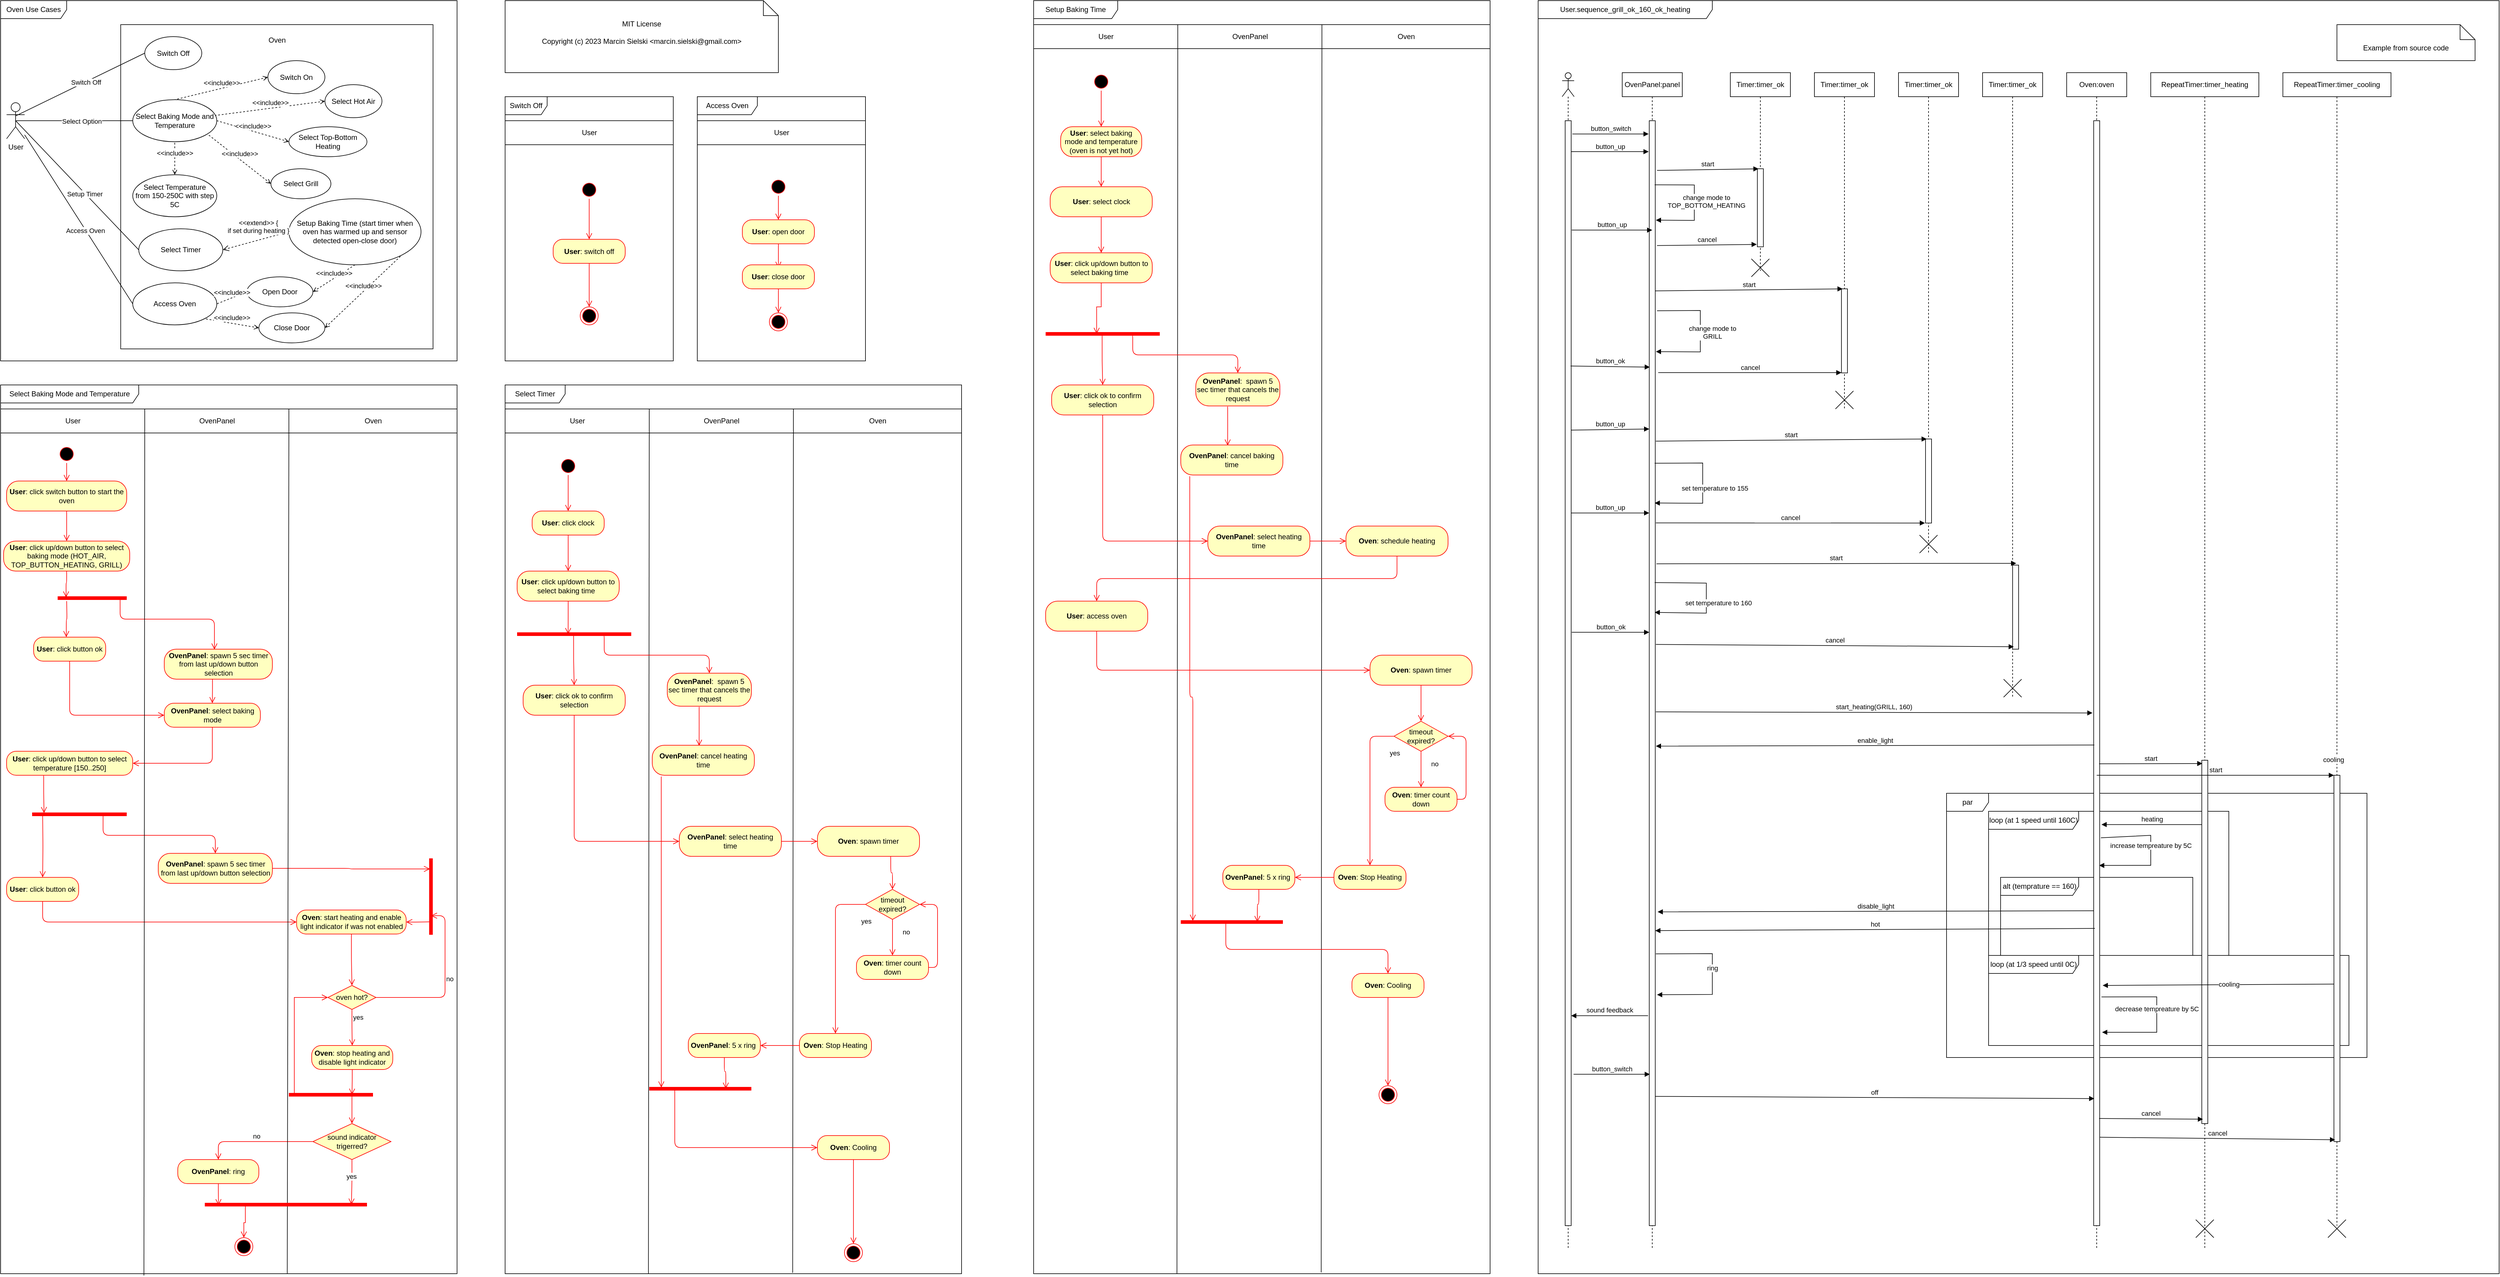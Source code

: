 <mxfile version="20.8.16" type="device"><diagram id="q0_oGFGhwhqAU_ZxhTCo" name="Oven"><mxGraphModel dx="1112" dy="663" grid="1" gridSize="10" guides="1" tooltips="1" connect="1" arrows="1" fold="1" page="1" pageScale="1" pageWidth="850" pageHeight="1100" math="0" shadow="0"><root><mxCell id="JfBHt9FBXOvzklXSA6xE-0"/><mxCell id="JfBHt9FBXOvzklXSA6xE-1" parent="JfBHt9FBXOvzklXSA6xE-0"/><mxCell id="9RHEPK0sE45No8huD2AL-123" value="alt (temprature == 160)" style="shape=umlFrame;whiteSpace=wrap;html=1;width=130;height=30;" parent="JfBHt9FBXOvzklXSA6xE-1" vertex="1"><mxGeometry x="3370" y="1500" width="320" height="130" as="geometry"/></mxCell><mxCell id="9RHEPK0sE45No8huD2AL-60" value="User.sequence_grill_ok_160_ok_heating" style="shape=umlFrame;whiteSpace=wrap;html=1;width=290;height=30;movable=1;resizable=1;rotatable=1;deletable=1;editable=1;connectable=1;" parent="JfBHt9FBXOvzklXSA6xE-1" vertex="1"><mxGeometry x="2600" y="40" width="1600" height="2120" as="geometry"/></mxCell><mxCell id="9RHEPK0sE45No8huD2AL-118" value="par" style="shape=umlFrame;whiteSpace=wrap;html=1;width=70;height=30;" parent="JfBHt9FBXOvzklXSA6xE-1" vertex="1"><mxGeometry x="3280" y="1360" width="700" height="440" as="geometry"/></mxCell><mxCell id="9RHEPK0sE45No8huD2AL-110" value="loop (at 1 speed until 160C)" style="shape=umlFrame;whiteSpace=wrap;html=1;width=150;height=30;" parent="JfBHt9FBXOvzklXSA6xE-1" vertex="1"><mxGeometry x="3350" y="1390" width="400" height="240" as="geometry"/></mxCell><mxCell id="9RHEPK0sE45No8huD2AL-113" value="loop (at 1/3 speed until 0C)" style="shape=umlFrame;whiteSpace=wrap;html=1;width=150;height=30;" parent="JfBHt9FBXOvzklXSA6xE-1" vertex="1"><mxGeometry x="3350" y="1630" width="600" height="150" as="geometry"/></mxCell><mxCell id="yhy8c4YCpwNr0N9vx10A-92" value="Setup Baking Time" style="shape=umlFrame;whiteSpace=wrap;html=1;width=140;height=30;" parent="JfBHt9FBXOvzklXSA6xE-1" vertex="1"><mxGeometry x="1760" y="40" width="760" height="2120" as="geometry"/></mxCell><mxCell id="JfBHt9FBXOvzklXSA6xE-6" value="Select Baking Mode and Temperature" style="shape=umlFrame;whiteSpace=wrap;html=1;width=230;height=30;movable=1;resizable=1;rotatable=1;deletable=1;editable=1;connectable=1;" parent="JfBHt9FBXOvzklXSA6xE-1" vertex="1"><mxGeometry x="40" y="680" width="760" height="1480" as="geometry"/></mxCell><mxCell id="uFC8cpASJCqUIz1Hm1uD-0" value="Oven Use Cases" style="shape=umlFrame;whiteSpace=wrap;html=1;width=110;height=30;" parent="JfBHt9FBXOvzklXSA6xE-1" vertex="1"><mxGeometry x="40" y="40" width="760" height="600" as="geometry"/></mxCell><mxCell id="JfBHt9FBXOvzklXSA6xE-8" value="Oven&lt;br&gt;&lt;br&gt;&lt;br&gt;&lt;br&gt;&lt;br&gt;&lt;br&gt;&lt;br&gt;&lt;br&gt;&lt;br&gt;&lt;br&gt;&lt;br&gt;&lt;br&gt;&lt;br&gt;&lt;br&gt;&lt;br&gt;&lt;br&gt;&lt;br&gt;&lt;br&gt;&lt;br&gt;&lt;br&gt;&lt;br&gt;&lt;br&gt;&lt;br&gt;&lt;br&gt;&lt;br&gt;&lt;br&gt;&lt;br&gt;&lt;br&gt;&lt;br&gt;&lt;br&gt;&lt;br&gt;&lt;br&gt;&lt;br&gt;&lt;br&gt;&lt;br&gt;" style="html=1;" parent="JfBHt9FBXOvzklXSA6xE-1" vertex="1"><mxGeometry x="240" y="80" width="520" height="540" as="geometry"/></mxCell><mxCell id="JfBHt9FBXOvzklXSA6xE-2" value="User" style="shape=umlActor;verticalLabelPosition=bottom;verticalAlign=top;html=1;" parent="JfBHt9FBXOvzklXSA6xE-1" vertex="1"><mxGeometry x="50" y="210" width="30" height="60" as="geometry"/></mxCell><mxCell id="JfBHt9FBXOvzklXSA6xE-3" value="Select Hot Air" style="ellipse;whiteSpace=wrap;html=1;" parent="JfBHt9FBXOvzklXSA6xE-1" vertex="1"><mxGeometry x="580" y="180" width="95" height="55" as="geometry"/></mxCell><mxCell id="JfBHt9FBXOvzklXSA6xE-4" value="Select Top-Bottom Heating" style="ellipse;whiteSpace=wrap;html=1;" parent="JfBHt9FBXOvzklXSA6xE-1" vertex="1"><mxGeometry x="520" y="250" width="130" height="50" as="geometry"/></mxCell><mxCell id="JfBHt9FBXOvzklXSA6xE-5" value="Select Grill" style="ellipse;whiteSpace=wrap;html=1;" parent="JfBHt9FBXOvzklXSA6xE-1" vertex="1"><mxGeometry x="490" y="320" width="100" height="50" as="geometry"/></mxCell><mxCell id="JfBHt9FBXOvzklXSA6xE-11" value="" style="endArrow=none;endFill=0;endSize=12;html=1;exitX=0.5;exitY=0.5;exitDx=0;exitDy=0;exitPerimeter=0;entryX=0;entryY=0.5;entryDx=0;entryDy=0;" parent="JfBHt9FBXOvzklXSA6xE-1" source="JfBHt9FBXOvzklXSA6xE-2" target="JfBHt9FBXOvzklXSA6xE-16" edge="1"><mxGeometry width="160" relative="1" as="geometry"><mxPoint x="75" y="250" as="sourcePoint"/><mxPoint x="245.0" y="195" as="targetPoint"/></mxGeometry></mxCell><mxCell id="JfBHt9FBXOvzklXSA6xE-14" value="Select Option" style="edgeLabel;html=1;align=center;verticalAlign=middle;resizable=0;points=[];" parent="JfBHt9FBXOvzklXSA6xE-11" vertex="1" connectable="0"><mxGeometry x="0.125" y="-1" relative="1" as="geometry"><mxPoint as="offset"/></mxGeometry></mxCell><mxCell id="JfBHt9FBXOvzklXSA6xE-16" value="Select Baking Mode and Temperature" style="ellipse;whiteSpace=wrap;html=1;" parent="JfBHt9FBXOvzklXSA6xE-1" vertex="1"><mxGeometry x="260" y="205" width="140" height="70" as="geometry"/></mxCell><mxCell id="JfBHt9FBXOvzklXSA6xE-20" value="Select Temperature&lt;br&gt;from 150-250C with step 5C" style="ellipse;whiteSpace=wrap;html=1;" parent="JfBHt9FBXOvzklXSA6xE-1" vertex="1"><mxGeometry x="260" y="330" width="140" height="70" as="geometry"/></mxCell><mxCell id="JfBHt9FBXOvzklXSA6xE-23" value="Select Timer" style="ellipse;whiteSpace=wrap;html=1;" parent="JfBHt9FBXOvzklXSA6xE-1" vertex="1"><mxGeometry x="270" y="420" width="140" height="70" as="geometry"/></mxCell><mxCell id="JfBHt9FBXOvzklXSA6xE-24" value="" style="endArrow=none;endFill=0;endSize=12;html=1;exitX=0.5;exitY=0.5;exitDx=0;exitDy=0;exitPerimeter=0;entryX=0;entryY=0.5;entryDx=0;entryDy=0;" parent="JfBHt9FBXOvzklXSA6xE-1" source="JfBHt9FBXOvzklXSA6xE-2" target="JfBHt9FBXOvzklXSA6xE-23" edge="1"><mxGeometry width="160" relative="1" as="geometry"><mxPoint x="75" y="250" as="sourcePoint"/><mxPoint x="270" y="375" as="targetPoint"/></mxGeometry></mxCell><mxCell id="JfBHt9FBXOvzklXSA6xE-25" value="Setup Timer" style="edgeLabel;html=1;align=center;verticalAlign=middle;resizable=0;points=[];" parent="JfBHt9FBXOvzklXSA6xE-24" vertex="1" connectable="0"><mxGeometry x="0.125" y="-1" relative="1" as="geometry"><mxPoint as="offset"/></mxGeometry></mxCell><mxCell id="JfBHt9FBXOvzklXSA6xE-26" value="Setup Baking Time (start timer when oven has warmed up and sensor detected open-close door)" style="ellipse;whiteSpace=wrap;html=1;" parent="JfBHt9FBXOvzklXSA6xE-1" vertex="1"><mxGeometry x="520" y="370" width="220" height="110" as="geometry"/></mxCell><mxCell id="JfBHt9FBXOvzklXSA6xE-30" value="&amp;lt;&amp;lt;extend&amp;gt;&amp;gt; {&lt;br&gt;if set during heating }" style="html=1;verticalAlign=bottom;endArrow=open;dashed=1;endSize=8;exitX=0;exitY=0.5;exitDx=0;exitDy=0;entryX=1;entryY=0.5;entryDx=0;entryDy=0;" parent="JfBHt9FBXOvzklXSA6xE-1" source="JfBHt9FBXOvzklXSA6xE-26" target="JfBHt9FBXOvzklXSA6xE-23" edge="1"><mxGeometry x="-0.107" y="-7" relative="1" as="geometry"><mxPoint x="420" y="360" as="sourcePoint"/><mxPoint x="340" y="360" as="targetPoint"/><mxPoint as="offset"/></mxGeometry></mxCell><mxCell id="JfBHt9FBXOvzklXSA6xE-32" value="&amp;lt;&amp;lt;include&amp;gt;&amp;gt;" style="html=1;verticalAlign=bottom;endArrow=none;dashed=1;endSize=8;entryX=0.893;entryY=0.824;entryDx=0;entryDy=0;entryPerimeter=0;exitX=0;exitY=0.5;exitDx=0;exitDy=0;startArrow=open;startFill=0;endFill=0;" parent="JfBHt9FBXOvzklXSA6xE-1" source="JfBHt9FBXOvzklXSA6xE-5" target="JfBHt9FBXOvzklXSA6xE-16" edge="1"><mxGeometry relative="1" as="geometry"><mxPoint x="420" y="370" as="sourcePoint"/><mxPoint x="340" y="370" as="targetPoint"/></mxGeometry></mxCell><mxCell id="JfBHt9FBXOvzklXSA6xE-33" value="&amp;lt;&amp;lt;include&amp;gt;&amp;gt;" style="html=1;verticalAlign=bottom;endArrow=none;dashed=1;endSize=8;entryX=1;entryY=0.5;entryDx=0;entryDy=0;exitX=0;exitY=0.5;exitDx=0;exitDy=0;endFill=0;startArrow=open;startFill=0;" parent="JfBHt9FBXOvzklXSA6xE-1" source="JfBHt9FBXOvzklXSA6xE-4" target="JfBHt9FBXOvzklXSA6xE-16" edge="1"><mxGeometry relative="1" as="geometry"><mxPoint x="420" y="370" as="sourcePoint"/><mxPoint x="340" y="370" as="targetPoint"/></mxGeometry></mxCell><mxCell id="JfBHt9FBXOvzklXSA6xE-34" value="&amp;lt;&amp;lt;include&amp;gt;&amp;gt;" style="html=1;verticalAlign=bottom;endArrow=none;dashed=1;endSize=8;exitX=0;exitY=0.5;exitDx=0;exitDy=0;endFill=0;startArrow=open;startFill=0;" parent="JfBHt9FBXOvzklXSA6xE-1" source="JfBHt9FBXOvzklXSA6xE-3" target="JfBHt9FBXOvzklXSA6xE-16" edge="1"><mxGeometry relative="1" as="geometry"><mxPoint x="420" y="200" as="sourcePoint"/><mxPoint x="340" y="200" as="targetPoint"/></mxGeometry></mxCell><mxCell id="JfBHt9FBXOvzklXSA6xE-35" value="Access Oven" style="ellipse;whiteSpace=wrap;html=1;" parent="JfBHt9FBXOvzklXSA6xE-1" vertex="1"><mxGeometry x="260" y="510" width="140" height="70" as="geometry"/></mxCell><mxCell id="JfBHt9FBXOvzklXSA6xE-36" value="Open Door" style="ellipse;whiteSpace=wrap;html=1;" parent="JfBHt9FBXOvzklXSA6xE-1" vertex="1"><mxGeometry x="450" y="500" width="110" height="50" as="geometry"/></mxCell><mxCell id="JfBHt9FBXOvzklXSA6xE-37" value="Close Door" style="ellipse;whiteSpace=wrap;html=1;" parent="JfBHt9FBXOvzklXSA6xE-1" vertex="1"><mxGeometry x="470" y="560" width="110" height="50" as="geometry"/></mxCell><mxCell id="JfBHt9FBXOvzklXSA6xE-38" value="&amp;lt;&amp;lt;include&amp;gt;&amp;gt;" style="html=1;verticalAlign=bottom;endArrow=none;dashed=1;endSize=8;exitX=0;exitY=0.5;exitDx=0;exitDy=0;entryX=1;entryY=0.5;entryDx=0;entryDy=0;startArrow=open;startFill=0;endFill=0;" parent="JfBHt9FBXOvzklXSA6xE-1" source="JfBHt9FBXOvzklXSA6xE-36" target="JfBHt9FBXOvzklXSA6xE-35" edge="1"><mxGeometry relative="1" as="geometry"><mxPoint x="420" y="440" as="sourcePoint"/><mxPoint x="340" y="440" as="targetPoint"/></mxGeometry></mxCell><mxCell id="JfBHt9FBXOvzklXSA6xE-39" value="&amp;lt;&amp;lt;include&amp;gt;&amp;gt;" style="html=1;verticalAlign=bottom;endArrow=none;dashed=1;endSize=8;exitX=0;exitY=0.5;exitDx=0;exitDy=0;entryX=1;entryY=1;entryDx=0;entryDy=0;endFill=0;startArrow=open;startFill=0;" parent="JfBHt9FBXOvzklXSA6xE-1" source="JfBHt9FBXOvzklXSA6xE-37" target="JfBHt9FBXOvzklXSA6xE-35" edge="1"><mxGeometry relative="1" as="geometry"><mxPoint x="500" y="535" as="sourcePoint"/><mxPoint x="410" y="555" as="targetPoint"/></mxGeometry></mxCell><mxCell id="JfBHt9FBXOvzklXSA6xE-40" value="" style="endArrow=none;endFill=0;endSize=12;html=1;entryX=0;entryY=0.5;entryDx=0;entryDy=0;" parent="JfBHt9FBXOvzklXSA6xE-1" source="JfBHt9FBXOvzklXSA6xE-2" target="JfBHt9FBXOvzklXSA6xE-35" edge="1"><mxGeometry width="160" relative="1" as="geometry"><mxPoint x="75" y="250" as="sourcePoint"/><mxPoint x="280" y="465" as="targetPoint"/></mxGeometry></mxCell><mxCell id="JfBHt9FBXOvzklXSA6xE-41" value="Access Oven" style="edgeLabel;html=1;align=center;verticalAlign=middle;resizable=0;points=[];" parent="JfBHt9FBXOvzklXSA6xE-40" vertex="1" connectable="0"><mxGeometry x="0.125" y="-1" relative="1" as="geometry"><mxPoint as="offset"/></mxGeometry></mxCell><mxCell id="uFC8cpASJCqUIz1Hm1uD-1" value="" style="ellipse;html=1;shape=startState;fillColor=#000000;strokeColor=#ff0000;" parent="JfBHt9FBXOvzklXSA6xE-1" vertex="1"><mxGeometry x="135" y="780" width="30" height="30" as="geometry"/></mxCell><mxCell id="uFC8cpASJCqUIz1Hm1uD-2" value="" style="edgeStyle=orthogonalEdgeStyle;html=1;verticalAlign=bottom;endArrow=open;endSize=8;strokeColor=#ff0000;entryX=0.5;entryY=0;entryDx=0;entryDy=0;" parent="JfBHt9FBXOvzklXSA6xE-1" source="uFC8cpASJCqUIz1Hm1uD-1" target="yhy8c4YCpwNr0N9vx10A-7" edge="1"><mxGeometry relative="1" as="geometry"><mxPoint x="340" y="770" as="targetPoint"/></mxGeometry></mxCell><mxCell id="tWgRmpg23gZc8q5eHfqv-2" value="" style="ellipse;html=1;shape=endState;fillColor=#000000;strokeColor=#ff0000;" parent="JfBHt9FBXOvzklXSA6xE-1" vertex="1"><mxGeometry x="430" y="2100" width="30" height="30" as="geometry"/></mxCell><mxCell id="tFqgyuPQxI5DZYnF0I-k-2" value="&lt;b&gt;User&lt;/b&gt;: click up/down button to select baking mode (HOT_AIR, TOP_BUTTON_HEATING, GRILL)" style="rounded=1;whiteSpace=wrap;html=1;arcSize=40;fontColor=#000000;fillColor=#ffffc0;strokeColor=#ff0000;" parent="JfBHt9FBXOvzklXSA6xE-1" vertex="1"><mxGeometry x="45" y="940" width="210" height="50" as="geometry"/></mxCell><mxCell id="tFqgyuPQxI5DZYnF0I-k-3" value="" style="edgeStyle=orthogonalEdgeStyle;html=1;verticalAlign=bottom;endArrow=open;endSize=8;strokeColor=#ff0000;entryX=0.122;entryY=0.4;entryDx=0;entryDy=0;entryPerimeter=0;" parent="JfBHt9FBXOvzklXSA6xE-1" source="tFqgyuPQxI5DZYnF0I-k-2" target="OE-GWftFqvCpu0BmLFYx-0" edge="1"><mxGeometry relative="1" as="geometry"><mxPoint x="150" y="1065" as="targetPoint"/></mxGeometry></mxCell><mxCell id="tFqgyuPQxI5DZYnF0I-k-4" value="&lt;b&gt;User&lt;/b&gt;: click button ok" style="rounded=1;whiteSpace=wrap;html=1;arcSize=40;fontColor=#000000;fillColor=#ffffc0;strokeColor=#ff0000;" parent="JfBHt9FBXOvzklXSA6xE-1" vertex="1"><mxGeometry x="95" y="1100" width="120" height="40" as="geometry"/></mxCell><mxCell id="tFqgyuPQxI5DZYnF0I-k-5" value="" style="edgeStyle=orthogonalEdgeStyle;html=1;verticalAlign=bottom;endArrow=open;endSize=8;strokeColor=#ff0000;entryX=0;entryY=0.5;entryDx=0;entryDy=0;exitX=0.5;exitY=1;exitDx=0;exitDy=0;" parent="JfBHt9FBXOvzklXSA6xE-1" source="tFqgyuPQxI5DZYnF0I-k-4" target="yhy8c4YCpwNr0N9vx10A-0" edge="1"><mxGeometry relative="1" as="geometry"><mxPoint x="345" y="1060" as="targetPoint"/></mxGeometry></mxCell><mxCell id="OE-GWftFqvCpu0BmLFYx-0" value="" style="shape=line;html=1;strokeWidth=6;strokeColor=#ff0000;" parent="JfBHt9FBXOvzklXSA6xE-1" vertex="1"><mxGeometry x="135" y="1030" width="115" height="10" as="geometry"/></mxCell><mxCell id="OE-GWftFqvCpu0BmLFYx-1" value="" style="edgeStyle=orthogonalEdgeStyle;html=1;verticalAlign=bottom;endArrow=open;endSize=8;strokeColor=#ff0000;entryX=0.453;entryY=0;entryDx=0;entryDy=0;entryPerimeter=0;" parent="JfBHt9FBXOvzklXSA6xE-1" target="tFqgyuPQxI5DZYnF0I-k-4" edge="1"><mxGeometry relative="1" as="geometry"><mxPoint x="425" y="930" as="targetPoint"/><mxPoint x="150" y="1040" as="sourcePoint"/></mxGeometry></mxCell><mxCell id="Vscm1ncd6-Qsiov4VeRT-0" value="" style="edgeStyle=orthogonalEdgeStyle;html=1;verticalAlign=bottom;endArrow=open;endSize=8;strokeColor=#ff0000;entryX=0.464;entryY=0.012;entryDx=0;entryDy=0;entryPerimeter=0;exitX=0.904;exitY=0.6;exitDx=0;exitDy=0;exitPerimeter=0;" parent="JfBHt9FBXOvzklXSA6xE-1" source="OE-GWftFqvCpu0BmLFYx-0" target="Vscm1ncd6-Qsiov4VeRT-1" edge="1"><mxGeometry relative="1" as="geometry"><mxPoint x="514.67" y="970" as="targetPoint"/><mxPoint x="514.71" y="860" as="sourcePoint"/><Array as="points"><mxPoint x="239" y="1070"/><mxPoint x="396" y="1070"/></Array></mxGeometry></mxCell><mxCell id="Vscm1ncd6-Qsiov4VeRT-1" value="&lt;b&gt;OvenPanel&lt;/b&gt;: spawn 5 sec timer&lt;br&gt;from last up/down button selection" style="rounded=1;whiteSpace=wrap;html=1;arcSize=40;fontColor=#000000;fillColor=#ffffc0;strokeColor=#ff0000;" parent="JfBHt9FBXOvzklXSA6xE-1" vertex="1"><mxGeometry x="312.5" y="1120" width="180" height="50" as="geometry"/></mxCell><mxCell id="Vscm1ncd6-Qsiov4VeRT-2" value="" style="edgeStyle=orthogonalEdgeStyle;html=1;verticalAlign=bottom;endArrow=open;endSize=8;strokeColor=#ff0000;entryX=0.5;entryY=0;entryDx=0;entryDy=0;exitX=0.446;exitY=0.987;exitDx=0;exitDy=0;exitPerimeter=0;" parent="JfBHt9FBXOvzklXSA6xE-1" source="Vscm1ncd6-Qsiov4VeRT-1" target="yhy8c4YCpwNr0N9vx10A-0" edge="1"><mxGeometry relative="1" as="geometry"><mxPoint x="355" y="1080" as="targetPoint"/><mxPoint x="515" y="970" as="sourcePoint"/></mxGeometry></mxCell><mxCell id="Vscm1ncd6-Qsiov4VeRT-3" value="&amp;lt;&amp;lt;include&amp;gt;&amp;gt;" style="html=1;verticalAlign=bottom;endArrow=none;dashed=1;endSize=8;entryX=0.5;entryY=1;entryDx=0;entryDy=0;endFill=0;startArrow=open;startFill=0;" parent="JfBHt9FBXOvzklXSA6xE-1" source="JfBHt9FBXOvzklXSA6xE-20" target="JfBHt9FBXOvzklXSA6xE-16" edge="1"><mxGeometry relative="1" as="geometry"><mxPoint x="500" y="355" as="sourcePoint"/><mxPoint x="395.02" y="272.68" as="targetPoint"/></mxGeometry></mxCell><mxCell id="Vscm1ncd6-Qsiov4VeRT-4" value="&lt;b&gt;User&lt;/b&gt;: click up/down button to select temperature [150..250]" style="rounded=1;whiteSpace=wrap;html=1;arcSize=40;fontColor=#000000;fillColor=#ffffc0;strokeColor=#ff0000;" parent="JfBHt9FBXOvzklXSA6xE-1" vertex="1"><mxGeometry x="50" y="1290" width="210" height="40" as="geometry"/></mxCell><mxCell id="Vscm1ncd6-Qsiov4VeRT-5" value="" style="shape=line;html=1;strokeWidth=6;strokeColor=#ff0000;direction=west;" parent="JfBHt9FBXOvzklXSA6xE-1" vertex="1"><mxGeometry x="92.5" y="1390" width="157.5" height="10" as="geometry"/></mxCell><mxCell id="Vscm1ncd6-Qsiov4VeRT-6" value="" style="edgeStyle=orthogonalEdgeStyle;html=1;verticalAlign=bottom;endArrow=open;endSize=8;strokeColor=#ff0000;exitX=0.294;exitY=1.017;exitDx=0;exitDy=0;entryX=0.874;entryY=0.7;entryDx=0;entryDy=0;entryPerimeter=0;exitPerimeter=0;" parent="JfBHt9FBXOvzklXSA6xE-1" source="Vscm1ncd6-Qsiov4VeRT-4" target="Vscm1ncd6-Qsiov4VeRT-5" edge="1"><mxGeometry relative="1" as="geometry"><mxPoint x="345" y="1190" as="targetPoint"/><mxPoint x="339.67" y="1140" as="sourcePoint"/></mxGeometry></mxCell><mxCell id="Vscm1ncd6-Qsiov4VeRT-8" value="&lt;b&gt;User&lt;/b&gt;: click button ok" style="rounded=1;whiteSpace=wrap;html=1;arcSize=40;fontColor=#000000;fillColor=#ffffc0;strokeColor=#ff0000;" parent="JfBHt9FBXOvzklXSA6xE-1" vertex="1"><mxGeometry x="50" y="1500" width="120" height="40" as="geometry"/></mxCell><mxCell id="Vscm1ncd6-Qsiov4VeRT-9" value="" style="edgeStyle=orthogonalEdgeStyle;html=1;verticalAlign=bottom;endArrow=open;endSize=8;strokeColor=#ff0000;entryX=0;entryY=0.5;entryDx=0;entryDy=0;exitX=0.5;exitY=1;exitDx=0;exitDy=0;" parent="JfBHt9FBXOvzklXSA6xE-1" source="Vscm1ncd6-Qsiov4VeRT-8" target="Vscm1ncd6-Qsiov4VeRT-14" edge="1"><mxGeometry relative="1" as="geometry"><mxPoint x="340" y="1440" as="targetPoint"/></mxGeometry></mxCell><mxCell id="Vscm1ncd6-Qsiov4VeRT-10" value="" style="edgeStyle=orthogonalEdgeStyle;html=1;verticalAlign=bottom;endArrow=open;endSize=8;strokeColor=#ff0000;entryX=0.5;entryY=0;entryDx=0;entryDy=0;" parent="JfBHt9FBXOvzklXSA6xE-1" target="Vscm1ncd6-Qsiov4VeRT-8" edge="1"><mxGeometry relative="1" as="geometry"><mxPoint x="329.67" y="1240" as="targetPoint"/><mxPoint x="110" y="1395" as="sourcePoint"/></mxGeometry></mxCell><mxCell id="Vscm1ncd6-Qsiov4VeRT-11" value="&lt;b&gt;OvenPanel&lt;/b&gt;: spawn 5 sec timer from last up/down button selection" style="rounded=1;whiteSpace=wrap;html=1;arcSize=40;fontColor=#000000;fillColor=#ffffc0;strokeColor=#ff0000;" parent="JfBHt9FBXOvzklXSA6xE-1" vertex="1"><mxGeometry x="302.5" y="1460" width="190" height="50" as="geometry"/></mxCell><mxCell id="Vscm1ncd6-Qsiov4VeRT-14" value="&lt;b&gt;Oven&lt;/b&gt;: start heating and enable light indicator if was not enabled" style="rounded=1;whiteSpace=wrap;html=1;arcSize=40;fontColor=#000000;fillColor=#ffffc0;strokeColor=#ff0000;" parent="JfBHt9FBXOvzklXSA6xE-1" vertex="1"><mxGeometry x="532.81" y="1554.37" width="182.5" height="40" as="geometry"/></mxCell><mxCell id="Vscm1ncd6-Qsiov4VeRT-16" value="" style="edgeStyle=orthogonalEdgeStyle;html=1;verticalAlign=bottom;endArrow=open;endSize=8;strokeColor=#ff0000;entryX=0.138;entryY=0.657;entryDx=0;entryDy=0;exitX=1;exitY=0.5;exitDx=0;exitDy=0;entryPerimeter=0;" parent="JfBHt9FBXOvzklXSA6xE-1" source="Vscm1ncd6-Qsiov4VeRT-11" target="yhy8c4YCpwNr0N9vx10A-14" edge="1"><mxGeometry relative="1" as="geometry"><mxPoint x="515.68" y="1416.67" as="targetPoint"/><mxPoint x="514.67" y="1360" as="sourcePoint"/></mxGeometry></mxCell><mxCell id="bxGy8sLI7I2CWQvLq_hM-1" value="" style="edgeStyle=orthogonalEdgeStyle;html=1;verticalAlign=bottom;endArrow=open;endSize=8;strokeColor=#ff0000;entryX=0.5;entryY=0;entryDx=0;entryDy=0;exitX=0.5;exitY=1;exitDx=0;exitDy=0;" parent="JfBHt9FBXOvzklXSA6xE-1" source="Vscm1ncd6-Qsiov4VeRT-14" target="bxGy8sLI7I2CWQvLq_hM-2" edge="1"><mxGeometry relative="1" as="geometry"><mxPoint x="340" y="1510" as="targetPoint"/><Array as="points"/><mxPoint x="620" y="1680" as="sourcePoint"/></mxGeometry></mxCell><mxCell id="bxGy8sLI7I2CWQvLq_hM-2" value="&lt;font color=&quot;#000000&quot;&gt;oven hot?&lt;/font&gt;" style="rhombus;whiteSpace=wrap;html=1;fillColor=#ffffc0;strokeColor=#ff0000;" parent="JfBHt9FBXOvzklXSA6xE-1" vertex="1"><mxGeometry x="585" y="1680" width="80" height="40" as="geometry"/></mxCell><mxCell id="bxGy8sLI7I2CWQvLq_hM-3" value="no" style="edgeStyle=orthogonalEdgeStyle;html=1;align=left;verticalAlign=bottom;endArrow=open;endSize=8;strokeColor=#ff0000;exitX=1;exitY=0.5;exitDx=0;exitDy=0;entryX=0.75;entryY=0.5;entryDx=0;entryDy=0;entryPerimeter=0;" parent="JfBHt9FBXOvzklXSA6xE-1" source="bxGy8sLI7I2CWQvLq_hM-2" target="yhy8c4YCpwNr0N9vx10A-14" edge="1"><mxGeometry relative="1" as="geometry"><mxPoint x="400" y="1460" as="targetPoint"/><Array as="points"><mxPoint x="780" y="1700"/><mxPoint x="780" y="1564"/></Array><mxPoint x="379.931" y="1590.034" as="sourcePoint"/></mxGeometry></mxCell><mxCell id="bxGy8sLI7I2CWQvLq_hM-4" value="yes" style="edgeStyle=orthogonalEdgeStyle;html=1;align=left;verticalAlign=top;endArrow=open;endSize=8;strokeColor=#ff0000;entryX=0.5;entryY=0;entryDx=0;entryDy=0;" parent="JfBHt9FBXOvzklXSA6xE-1" source="bxGy8sLI7I2CWQvLq_hM-2" target="bxGy8sLI7I2CWQvLq_hM-5" edge="1"><mxGeometry x="-1" relative="1" as="geometry"><mxPoint x="340" y="1610" as="targetPoint"/></mxGeometry></mxCell><mxCell id="bxGy8sLI7I2CWQvLq_hM-5" value="&lt;b&gt;Oven&lt;/b&gt;: stop heating and disable light indicator" style="rounded=1;whiteSpace=wrap;html=1;arcSize=40;fontColor=#000000;fillColor=#ffffc0;strokeColor=#ff0000;" parent="JfBHt9FBXOvzklXSA6xE-1" vertex="1"><mxGeometry x="557.97" y="1780" width="135" height="40" as="geometry"/></mxCell><mxCell id="bxGy8sLI7I2CWQvLq_hM-6" value="&lt;font color=&quot;#000000&quot;&gt;sound indicator trigerred?&lt;/font&gt;" style="rhombus;whiteSpace=wrap;html=1;fillColor=#ffffc0;strokeColor=#ff0000;" parent="JfBHt9FBXOvzklXSA6xE-1" vertex="1"><mxGeometry x="560" y="1910" width="130" height="60" as="geometry"/></mxCell><mxCell id="bxGy8sLI7I2CWQvLq_hM-7" value="" style="edgeStyle=orthogonalEdgeStyle;html=1;verticalAlign=bottom;endArrow=open;endSize=8;strokeColor=#ff0000;exitX=0.75;exitY=0.5;exitDx=0;exitDy=0;entryX=0.5;entryY=0;entryDx=0;entryDy=0;exitPerimeter=0;" parent="JfBHt9FBXOvzklXSA6xE-1" source="yhy8c4YCpwNr0N9vx10A-11" target="bxGy8sLI7I2CWQvLq_hM-6" edge="1"><mxGeometry relative="1" as="geometry"><mxPoint x="339.96" y="1740.0" as="targetPoint"/><mxPoint x="339.654" y="1650.0" as="sourcePoint"/></mxGeometry></mxCell><mxCell id="yhy8c4YCpwNr0N9vx10A-0" value="&lt;b&gt;OvenPanel&lt;/b&gt;: select baking mode" style="rounded=1;whiteSpace=wrap;html=1;arcSize=40;fontColor=#000000;fillColor=#ffffc0;strokeColor=#ff0000;" parent="JfBHt9FBXOvzklXSA6xE-1" vertex="1"><mxGeometry x="312.5" y="1210" width="160" height="40" as="geometry"/></mxCell><mxCell id="yhy8c4YCpwNr0N9vx10A-1" value="" style="edgeStyle=orthogonalEdgeStyle;html=1;verticalAlign=bottom;endArrow=open;endSize=8;strokeColor=#ff0000;exitX=0.5;exitY=1;exitDx=0;exitDy=0;entryX=1;entryY=0.5;entryDx=0;entryDy=0;" parent="JfBHt9FBXOvzklXSA6xE-1" source="yhy8c4YCpwNr0N9vx10A-0" target="Vscm1ncd6-Qsiov4VeRT-4" edge="1"><mxGeometry relative="1" as="geometry"><mxPoint x="345" y="1170" as="targetPoint"/><mxPoint x="344.66" y="1140" as="sourcePoint"/></mxGeometry></mxCell><mxCell id="yhy8c4YCpwNr0N9vx10A-5" value="" style="edgeStyle=orthogonalEdgeStyle;html=1;verticalAlign=bottom;endArrow=open;endSize=8;strokeColor=#ff0000;entryX=0.5;entryY=0;entryDx=0;entryDy=0;exitX=0.25;exitY=0.5;exitDx=0;exitDy=0;exitPerimeter=0;" parent="JfBHt9FBXOvzklXSA6xE-1" source="Vscm1ncd6-Qsiov4VeRT-5" target="Vscm1ncd6-Qsiov4VeRT-11" edge="1"><mxGeometry relative="1" as="geometry"><mxPoint x="350.029" y="1270" as="targetPoint"/><mxPoint x="515" y="1210" as="sourcePoint"/><Array as="points"><mxPoint x="211" y="1430"/><mxPoint x="398" y="1430"/></Array></mxGeometry></mxCell><mxCell id="yhy8c4YCpwNr0N9vx10A-7" value="&lt;b&gt;User&lt;/b&gt;: click switch button to start the oven" style="rounded=1;whiteSpace=wrap;html=1;arcSize=40;fontColor=#000000;fillColor=#ffffc0;strokeColor=#ff0000;" parent="JfBHt9FBXOvzklXSA6xE-1" vertex="1"><mxGeometry x="50" y="840" width="200" height="50" as="geometry"/></mxCell><mxCell id="yhy8c4YCpwNr0N9vx10A-8" value="" style="edgeStyle=orthogonalEdgeStyle;html=1;verticalAlign=bottom;endArrow=open;endSize=8;strokeColor=#ff0000;entryX=0.5;entryY=0;entryDx=0;entryDy=0;exitX=0.5;exitY=1;exitDx=0;exitDy=0;" parent="JfBHt9FBXOvzklXSA6xE-1" source="yhy8c4YCpwNr0N9vx10A-7" target="tFqgyuPQxI5DZYnF0I-k-2" edge="1"><mxGeometry relative="1" as="geometry"><mxPoint x="349.6" y="780" as="targetPoint"/><mxPoint x="350" y="730" as="sourcePoint"/></mxGeometry></mxCell><mxCell id="yhy8c4YCpwNr0N9vx10A-9" value="no" style="edgeStyle=orthogonalEdgeStyle;html=1;verticalAlign=bottom;endArrow=open;endSize=8;strokeColor=#ff0000;exitX=0;exitY=0.5;exitDx=0;exitDy=0;entryX=0.5;entryY=0;entryDx=0;entryDy=0;" parent="JfBHt9FBXOvzklXSA6xE-1" source="bxGy8sLI7I2CWQvLq_hM-6" target="yhy8c4YCpwNr0N9vx10A-10" edge="1"><mxGeometry relative="1" as="geometry"><mxPoint x="350" y="1830" as="targetPoint"/><mxPoint x="349.67" y="1770" as="sourcePoint"/></mxGeometry></mxCell><mxCell id="yhy8c4YCpwNr0N9vx10A-10" value="&lt;b&gt;OvenPanel&lt;/b&gt;: ring" style="rounded=1;whiteSpace=wrap;html=1;arcSize=40;fontColor=#000000;fillColor=#ffffc0;strokeColor=#ff0000;" parent="JfBHt9FBXOvzklXSA6xE-1" vertex="1"><mxGeometry x="335" y="1970" width="135" height="40" as="geometry"/></mxCell><mxCell id="yhy8c4YCpwNr0N9vx10A-11" value="" style="shape=line;html=1;strokeWidth=6;strokeColor=#ff0000;" parent="JfBHt9FBXOvzklXSA6xE-1" vertex="1"><mxGeometry x="520" y="1857.03" width="140" height="10" as="geometry"/></mxCell><mxCell id="yhy8c4YCpwNr0N9vx10A-12" value="" style="edgeStyle=orthogonalEdgeStyle;html=1;verticalAlign=bottom;endArrow=open;endSize=8;strokeColor=#ff0000;rounded=0;exitX=0.042;exitY=0.6;exitDx=0;exitDy=0;exitPerimeter=0;entryX=0;entryY=0.5;entryDx=0;entryDy=0;" parent="JfBHt9FBXOvzklXSA6xE-1" source="yhy8c4YCpwNr0N9vx10A-11" target="bxGy8sLI7I2CWQvLq_hM-2" edge="1"><mxGeometry relative="1" as="geometry"><mxPoint x="410" y="1780" as="targetPoint"/><Array as="points"><mxPoint x="529" y="1700"/></Array></mxGeometry></mxCell><mxCell id="yhy8c4YCpwNr0N9vx10A-13" value="" style="edgeStyle=orthogonalEdgeStyle;html=1;verticalAlign=bottom;endArrow=open;endSize=8;strokeColor=#ff0000;exitX=0.5;exitY=1;exitDx=0;exitDy=0;entryX=0.75;entryY=0.5;entryDx=0;entryDy=0;entryPerimeter=0;" parent="JfBHt9FBXOvzklXSA6xE-1" source="bxGy8sLI7I2CWQvLq_hM-5" target="yhy8c4YCpwNr0N9vx10A-11" edge="1"><mxGeometry relative="1" as="geometry"><mxPoint x="624" y="1910" as="targetPoint"/><Array as="points"/><mxPoint x="347" y="1650" as="sourcePoint"/></mxGeometry></mxCell><mxCell id="yhy8c4YCpwNr0N9vx10A-14" value="" style="shape=line;html=1;strokeWidth=6;strokeColor=#ff0000;rotation=90;" parent="JfBHt9FBXOvzklXSA6xE-1" vertex="1"><mxGeometry x="692.97" y="1527.03" width="127.19" height="10" as="geometry"/></mxCell><mxCell id="yhy8c4YCpwNr0N9vx10A-15" value="" style="edgeStyle=orthogonalEdgeStyle;html=1;verticalAlign=bottom;endArrow=open;endSize=8;strokeColor=#ff0000;entryX=1;entryY=0.5;entryDx=0;entryDy=0;" parent="JfBHt9FBXOvzklXSA6xE-1" target="Vscm1ncd6-Qsiov4VeRT-14" edge="1"><mxGeometry relative="1" as="geometry"><mxPoint x="354.05" y="1451.32" as="targetPoint"/><mxPoint x="757" y="1574" as="sourcePoint"/></mxGeometry></mxCell><mxCell id="yhy8c4YCpwNr0N9vx10A-16" value="" style="edgeStyle=orthogonalEdgeStyle;html=1;verticalAlign=bottom;endArrow=open;endSize=8;strokeColor=#ff0000;entryX=0.085;entryY=0.6;entryDx=0;entryDy=0;entryPerimeter=0;" parent="JfBHt9FBXOvzklXSA6xE-1" source="yhy8c4YCpwNr0N9vx10A-10" target="65JvJb4USQPHU3osMwM2-0" edge="1"><mxGeometry relative="1" as="geometry"><mxPoint x="460" y="2000" as="targetPoint"/><mxPoint x="459.67" y="1930" as="sourcePoint"/><Array as="points"/></mxGeometry></mxCell><mxCell id="yhy8c4YCpwNr0N9vx10A-17" value="Switch On" style="ellipse;whiteSpace=wrap;html=1;" parent="JfBHt9FBXOvzklXSA6xE-1" vertex="1"><mxGeometry x="485" y="140" width="95" height="55" as="geometry"/></mxCell><mxCell id="yhy8c4YCpwNr0N9vx10A-18" value="&amp;lt;&amp;lt;include&amp;gt;&amp;gt;" style="html=1;verticalAlign=bottom;endArrow=none;dashed=1;endSize=8;entryX=0.5;entryY=0;entryDx=0;entryDy=0;endFill=0;startArrow=open;startFill=0;exitX=0;exitY=0.5;exitDx=0;exitDy=0;" parent="JfBHt9FBXOvzklXSA6xE-1" source="yhy8c4YCpwNr0N9vx10A-17" target="JfBHt9FBXOvzklXSA6xE-16" edge="1"><mxGeometry relative="1" as="geometry"><mxPoint x="340" y="340" as="sourcePoint"/><mxPoint x="340" y="285" as="targetPoint"/></mxGeometry></mxCell><mxCell id="yhy8c4YCpwNr0N9vx10A-19" value="Switch Off" style="ellipse;whiteSpace=wrap;html=1;" parent="JfBHt9FBXOvzklXSA6xE-1" vertex="1"><mxGeometry x="280" y="100" width="95" height="55" as="geometry"/></mxCell><mxCell id="yhy8c4YCpwNr0N9vx10A-20" value="" style="endArrow=none;endFill=0;endSize=12;html=1;rounded=0;exitX=0.5;exitY=0.367;exitDx=0;exitDy=0;exitPerimeter=0;entryX=0;entryY=0.5;entryDx=0;entryDy=0;" parent="JfBHt9FBXOvzklXSA6xE-1" source="JfBHt9FBXOvzklXSA6xE-2" target="yhy8c4YCpwNr0N9vx10A-19" edge="1"><mxGeometry width="160" relative="1" as="geometry"><mxPoint x="290" y="240" as="sourcePoint"/><mxPoint x="450" y="240" as="targetPoint"/></mxGeometry></mxCell><mxCell id="yhy8c4YCpwNr0N9vx10A-21" value="Switch Off" style="edgeLabel;html=1;align=center;verticalAlign=middle;resizable=0;points=[];" parent="yhy8c4YCpwNr0N9vx10A-20" vertex="1" connectable="0"><mxGeometry x="0.085" relative="1" as="geometry"><mxPoint as="offset"/></mxGeometry></mxCell><mxCell id="yhy8c4YCpwNr0N9vx10A-22" value="&amp;lt;&amp;lt;include&amp;gt;&amp;gt;" style="html=1;verticalAlign=bottom;endArrow=none;dashed=1;endSize=8;exitX=1;exitY=0.5;exitDx=0;exitDy=0;entryX=0.5;entryY=1;entryDx=0;entryDy=0;startArrow=open;startFill=0;endFill=0;" parent="JfBHt9FBXOvzklXSA6xE-1" source="JfBHt9FBXOvzklXSA6xE-36" target="JfBHt9FBXOvzklXSA6xE-26" edge="1"><mxGeometry relative="1" as="geometry"><mxPoint x="460" y="535" as="sourcePoint"/><mxPoint x="410" y="555" as="targetPoint"/></mxGeometry></mxCell><mxCell id="yhy8c4YCpwNr0N9vx10A-23" value="&amp;lt;&amp;lt;include&amp;gt;&amp;gt;" style="html=1;verticalAlign=bottom;endArrow=none;dashed=1;endSize=8;exitX=1;exitY=0.5;exitDx=0;exitDy=0;entryX=1;entryY=1;entryDx=0;entryDy=0;startArrow=open;startFill=0;endFill=0;" parent="JfBHt9FBXOvzklXSA6xE-1" source="JfBHt9FBXOvzklXSA6xE-37" target="JfBHt9FBXOvzklXSA6xE-26" edge="1"><mxGeometry relative="1" as="geometry"><mxPoint x="570" y="535" as="sourcePoint"/><mxPoint x="553.431" y="485.355" as="targetPoint"/></mxGeometry></mxCell><mxCell id="yhy8c4YCpwNr0N9vx10A-24" value="Switch Off" style="shape=umlFrame;whiteSpace=wrap;html=1;width=70;height=30;" parent="JfBHt9FBXOvzklXSA6xE-1" vertex="1"><mxGeometry x="880" y="200" width="280" height="440" as="geometry"/></mxCell><mxCell id="yhy8c4YCpwNr0N9vx10A-25" value="" style="ellipse;html=1;shape=startState;fillColor=#000000;strokeColor=#ff0000;" parent="JfBHt9FBXOvzklXSA6xE-1" vertex="1"><mxGeometry x="1005" y="340" width="30" height="30" as="geometry"/></mxCell><mxCell id="yhy8c4YCpwNr0N9vx10A-26" value="" style="edgeStyle=orthogonalEdgeStyle;html=1;verticalAlign=bottom;endArrow=open;endSize=8;strokeColor=#ff0000;rounded=0;entryX=0.5;entryY=0;entryDx=0;entryDy=0;" parent="JfBHt9FBXOvzklXSA6xE-1" source="yhy8c4YCpwNr0N9vx10A-25" target="yhy8c4YCpwNr0N9vx10A-27" edge="1"><mxGeometry relative="1" as="geometry"><mxPoint x="1020" y="430" as="targetPoint"/></mxGeometry></mxCell><mxCell id="yhy8c4YCpwNr0N9vx10A-27" value="&lt;b&gt;User&lt;/b&gt;: switch off" style="rounded=1;whiteSpace=wrap;html=1;arcSize=40;fontColor=#000000;fillColor=#ffffc0;strokeColor=#ff0000;" parent="JfBHt9FBXOvzklXSA6xE-1" vertex="1"><mxGeometry x="960" y="437.5" width="120" height="40" as="geometry"/></mxCell><mxCell id="yhy8c4YCpwNr0N9vx10A-28" value="" style="edgeStyle=orthogonalEdgeStyle;html=1;verticalAlign=bottom;endArrow=open;endSize=8;strokeColor=#ff0000;rounded=0;entryX=0.5;entryY=0;entryDx=0;entryDy=0;" parent="JfBHt9FBXOvzklXSA6xE-1" source="yhy8c4YCpwNr0N9vx10A-27" target="yhy8c4YCpwNr0N9vx10A-30" edge="1"><mxGeometry relative="1" as="geometry"><mxPoint x="1015" y="540" as="targetPoint"/></mxGeometry></mxCell><mxCell id="yhy8c4YCpwNr0N9vx10A-30" value="" style="ellipse;html=1;shape=endState;fillColor=#000000;strokeColor=#ff0000;" parent="JfBHt9FBXOvzklXSA6xE-1" vertex="1"><mxGeometry x="1005" y="550" width="30" height="30" as="geometry"/></mxCell><mxCell id="yhy8c4YCpwNr0N9vx10A-31" value="Access Oven" style="shape=umlFrame;whiteSpace=wrap;html=1;width=100;height=30;" parent="JfBHt9FBXOvzklXSA6xE-1" vertex="1"><mxGeometry x="1200" y="200" width="280" height="440" as="geometry"/></mxCell><mxCell id="yhy8c4YCpwNr0N9vx10A-32" value="" style="ellipse;html=1;shape=startState;fillColor=#000000;strokeColor=#ff0000;" parent="JfBHt9FBXOvzklXSA6xE-1" vertex="1"><mxGeometry x="1320" y="335" width="30" height="30" as="geometry"/></mxCell><mxCell id="yhy8c4YCpwNr0N9vx10A-33" value="" style="edgeStyle=orthogonalEdgeStyle;html=1;verticalAlign=bottom;endArrow=open;endSize=8;strokeColor=#ff0000;rounded=0;entryX=0.5;entryY=0;entryDx=0;entryDy=0;" parent="JfBHt9FBXOvzklXSA6xE-1" source="yhy8c4YCpwNr0N9vx10A-32" target="yhy8c4YCpwNr0N9vx10A-34" edge="1"><mxGeometry relative="1" as="geometry"><mxPoint x="1335" y="425" as="targetPoint"/></mxGeometry></mxCell><mxCell id="yhy8c4YCpwNr0N9vx10A-34" value="&lt;b&gt;User&lt;/b&gt;: open door" style="rounded=1;whiteSpace=wrap;html=1;arcSize=40;fontColor=#000000;fillColor=#ffffc0;strokeColor=#ff0000;" parent="JfBHt9FBXOvzklXSA6xE-1" vertex="1"><mxGeometry x="1275" y="405" width="120" height="40" as="geometry"/></mxCell><mxCell id="yhy8c4YCpwNr0N9vx10A-35" value="" style="edgeStyle=orthogonalEdgeStyle;html=1;verticalAlign=bottom;endArrow=open;endSize=8;strokeColor=#ff0000;rounded=0;entryX=0.5;entryY=0;entryDx=0;entryDy=0;startArrow=none;" parent="JfBHt9FBXOvzklXSA6xE-1" source="yhy8c4YCpwNr0N9vx10A-37" target="yhy8c4YCpwNr0N9vx10A-36" edge="1"><mxGeometry relative="1" as="geometry"><mxPoint x="1330" y="535" as="targetPoint"/></mxGeometry></mxCell><mxCell id="yhy8c4YCpwNr0N9vx10A-36" value="" style="ellipse;html=1;shape=endState;fillColor=#000000;strokeColor=#ff0000;" parent="JfBHt9FBXOvzklXSA6xE-1" vertex="1"><mxGeometry x="1320" y="560" width="30" height="30" as="geometry"/></mxCell><mxCell id="yhy8c4YCpwNr0N9vx10A-38" value="" style="edgeStyle=orthogonalEdgeStyle;html=1;verticalAlign=bottom;endArrow=open;endSize=8;strokeColor=#ff0000;rounded=0;startArrow=none;startFill=0;endFill=0;" parent="JfBHt9FBXOvzklXSA6xE-1" source="yhy8c4YCpwNr0N9vx10A-34" edge="1"><mxGeometry relative="1" as="geometry"><mxPoint x="1335" y="485" as="targetPoint"/><mxPoint x="1335" y="445" as="sourcePoint"/></mxGeometry></mxCell><mxCell id="yhy8c4YCpwNr0N9vx10A-37" value="&lt;b&gt;User&lt;/b&gt;: close door" style="rounded=1;whiteSpace=wrap;html=1;arcSize=40;fontColor=#000000;fillColor=#ffffc0;strokeColor=#ff0000;" parent="JfBHt9FBXOvzklXSA6xE-1" vertex="1"><mxGeometry x="1275" y="480" width="120" height="40" as="geometry"/></mxCell><mxCell id="yhy8c4YCpwNr0N9vx10A-43" value="User" style="html=1;" parent="JfBHt9FBXOvzklXSA6xE-1" vertex="1"><mxGeometry x="40" y="720" width="240" height="40" as="geometry"/></mxCell><mxCell id="yhy8c4YCpwNr0N9vx10A-44" value="OvenPanel" style="html=1;" parent="JfBHt9FBXOvzklXSA6xE-1" vertex="1"><mxGeometry x="280" y="720" width="240" height="40" as="geometry"/></mxCell><mxCell id="yhy8c4YCpwNr0N9vx10A-45" value="Oven" style="html=1;" parent="JfBHt9FBXOvzklXSA6xE-1" vertex="1"><mxGeometry x="520" y="720" width="280" height="40" as="geometry"/></mxCell><mxCell id="yhy8c4YCpwNr0N9vx10A-47" value="" style="endArrow=none;endFill=0;endSize=12;html=1;rounded=0;exitX=1;exitY=1;exitDx=0;exitDy=0;entryX=0.314;entryY=1.002;entryDx=0;entryDy=0;entryPerimeter=0;" parent="JfBHt9FBXOvzklXSA6xE-1" source="yhy8c4YCpwNr0N9vx10A-43" target="JfBHt9FBXOvzklXSA6xE-6" edge="1"><mxGeometry width="160" relative="1" as="geometry"><mxPoint x="330" y="1080" as="sourcePoint"/><mxPoint x="490" y="1080" as="targetPoint"/></mxGeometry></mxCell><mxCell id="yhy8c4YCpwNr0N9vx10A-48" value="" style="endArrow=none;endFill=0;endSize=12;html=1;rounded=0;exitX=1;exitY=1;exitDx=0;exitDy=0;entryX=0.628;entryY=1;entryDx=0;entryDy=0;entryPerimeter=0;" parent="JfBHt9FBXOvzklXSA6xE-1" source="yhy8c4YCpwNr0N9vx10A-44" target="JfBHt9FBXOvzklXSA6xE-6" edge="1"><mxGeometry width="160" relative="1" as="geometry"><mxPoint x="539.73" y="780" as="sourcePoint"/><mxPoint x="539.5" y="2301.61" as="targetPoint"/></mxGeometry></mxCell><mxCell id="yhy8c4YCpwNr0N9vx10A-52" value="Select Timer" style="shape=umlFrame;whiteSpace=wrap;html=1;width=100;height=30;" parent="JfBHt9FBXOvzklXSA6xE-1" vertex="1"><mxGeometry x="880" y="680" width="760" height="1480" as="geometry"/></mxCell><mxCell id="yhy8c4YCpwNr0N9vx10A-53" value="User" style="html=1;" parent="JfBHt9FBXOvzklXSA6xE-1" vertex="1"><mxGeometry x="880" y="720" width="240" height="40" as="geometry"/></mxCell><mxCell id="yhy8c4YCpwNr0N9vx10A-54" value="OvenPanel" style="html=1;" parent="JfBHt9FBXOvzklXSA6xE-1" vertex="1"><mxGeometry x="1120" y="720" width="240" height="40" as="geometry"/></mxCell><mxCell id="yhy8c4YCpwNr0N9vx10A-55" value="Oven" style="html=1;" parent="JfBHt9FBXOvzklXSA6xE-1" vertex="1"><mxGeometry x="1360" y="720" width="280" height="40" as="geometry"/></mxCell><mxCell id="yhy8c4YCpwNr0N9vx10A-56" value="" style="endArrow=none;endFill=0;endSize=12;html=1;rounded=0;exitX=1;exitY=1;exitDx=0;exitDy=0;entryX=0.314;entryY=1;entryDx=0;entryDy=0;entryPerimeter=0;" parent="JfBHt9FBXOvzklXSA6xE-1" source="yhy8c4YCpwNr0N9vx10A-53" target="yhy8c4YCpwNr0N9vx10A-52" edge="1"><mxGeometry width="160" relative="1" as="geometry"><mxPoint x="1170" y="1080" as="sourcePoint"/><mxPoint x="1111.8" y="2160" as="targetPoint"/></mxGeometry></mxCell><mxCell id="yhy8c4YCpwNr0N9vx10A-57" value="" style="endArrow=none;endFill=0;endSize=12;html=1;rounded=0;exitX=1;exitY=1;exitDx=0;exitDy=0;entryX=0.63;entryY=0.999;entryDx=0;entryDy=0;entryPerimeter=0;" parent="JfBHt9FBXOvzklXSA6xE-1" source="yhy8c4YCpwNr0N9vx10A-54" target="yhy8c4YCpwNr0N9vx10A-52" edge="1"><mxGeometry width="160" relative="1" as="geometry"><mxPoint x="1379.73" y="780" as="sourcePoint"/><mxPoint x="1349.68" y="2158.52" as="targetPoint"/></mxGeometry></mxCell><mxCell id="yhy8c4YCpwNr0N9vx10A-58" value="" style="ellipse;html=1;shape=startState;fillColor=#000000;strokeColor=#ff0000;" parent="JfBHt9FBXOvzklXSA6xE-1" vertex="1"><mxGeometry x="970" y="800" width="30" height="30" as="geometry"/></mxCell><mxCell id="yhy8c4YCpwNr0N9vx10A-59" value="" style="edgeStyle=orthogonalEdgeStyle;html=1;verticalAlign=bottom;endArrow=open;endSize=8;strokeColor=#ff0000;rounded=0;" parent="JfBHt9FBXOvzklXSA6xE-1" source="yhy8c4YCpwNr0N9vx10A-58" edge="1"><mxGeometry relative="1" as="geometry"><mxPoint x="985" y="890" as="targetPoint"/></mxGeometry></mxCell><mxCell id="yhy8c4YCpwNr0N9vx10A-60" value="&lt;b&gt;User&lt;/b&gt;: click clock" style="rounded=1;whiteSpace=wrap;html=1;arcSize=40;fontColor=#000000;fillColor=#ffffc0;strokeColor=#ff0000;" parent="JfBHt9FBXOvzklXSA6xE-1" vertex="1"><mxGeometry x="925" y="890" width="120" height="40" as="geometry"/></mxCell><mxCell id="yhy8c4YCpwNr0N9vx10A-61" value="" style="edgeStyle=orthogonalEdgeStyle;html=1;verticalAlign=bottom;endArrow=open;endSize=8;strokeColor=#ff0000;rounded=0;" parent="JfBHt9FBXOvzklXSA6xE-1" source="yhy8c4YCpwNr0N9vx10A-60" edge="1"><mxGeometry relative="1" as="geometry"><mxPoint x="985" y="990" as="targetPoint"/></mxGeometry></mxCell><mxCell id="yhy8c4YCpwNr0N9vx10A-62" value="&lt;b&gt;User&lt;/b&gt;: click up/down button to select baking time&amp;nbsp;&amp;nbsp;" style="rounded=1;whiteSpace=wrap;html=1;arcSize=40;fontColor=#000000;fillColor=#ffffc0;strokeColor=#ff0000;" parent="JfBHt9FBXOvzklXSA6xE-1" vertex="1"><mxGeometry x="900" y="990" width="170" height="50" as="geometry"/></mxCell><mxCell id="yhy8c4YCpwNr0N9vx10A-63" value="" style="edgeStyle=orthogonalEdgeStyle;html=1;verticalAlign=bottom;endArrow=open;endSize=8;strokeColor=#ff0000;entryX=0.447;entryY=0.5;entryDx=0;entryDy=0;entryPerimeter=0;rounded=0;" parent="JfBHt9FBXOvzklXSA6xE-1" source="yhy8c4YCpwNr0N9vx10A-62" target="yhy8c4YCpwNr0N9vx10A-64" edge="1"><mxGeometry relative="1" as="geometry"><mxPoint x="985" y="1090" as="targetPoint"/></mxGeometry></mxCell><mxCell id="yhy8c4YCpwNr0N9vx10A-64" value="" style="shape=line;html=1;strokeWidth=6;strokeColor=#ff0000;" parent="JfBHt9FBXOvzklXSA6xE-1" vertex="1"><mxGeometry x="900" y="1090" width="190" height="10" as="geometry"/></mxCell><mxCell id="yhy8c4YCpwNr0N9vx10A-65" value="" style="edgeStyle=orthogonalEdgeStyle;html=1;verticalAlign=bottom;endArrow=open;endSize=8;strokeColor=#ff0000;rounded=0;entryX=0.5;entryY=0;entryDx=0;entryDy=0;exitX=0.495;exitY=0.4;exitDx=0;exitDy=0;exitPerimeter=0;" parent="JfBHt9FBXOvzklXSA6xE-1" source="yhy8c4YCpwNr0N9vx10A-64" target="yhy8c4YCpwNr0N9vx10A-69" edge="1"><mxGeometry relative="1" as="geometry"><mxPoint x="995" y="1170" as="targetPoint"/></mxGeometry></mxCell><mxCell id="yhy8c4YCpwNr0N9vx10A-66" value="&lt;b&gt;OvenPanel&lt;/b&gt;:&amp;nbsp; spawn 5 sec timer that cancels the request" style="rounded=1;whiteSpace=wrap;html=1;arcSize=40;fontColor=#000000;fillColor=#ffffc0;strokeColor=#ff0000;" parent="JfBHt9FBXOvzklXSA6xE-1" vertex="1"><mxGeometry x="1150" y="1160" width="140" height="55" as="geometry"/></mxCell><mxCell id="yhy8c4YCpwNr0N9vx10A-67" value="" style="edgeStyle=orthogonalEdgeStyle;html=1;verticalAlign=bottom;endArrow=open;endSize=8;strokeColor=#ff0000;rounded=0;entryX=0.459;entryY=0.02;entryDx=0;entryDy=0;exitX=0.379;exitY=1.018;exitDx=0;exitDy=0;exitPerimeter=0;entryPerimeter=0;" parent="JfBHt9FBXOvzklXSA6xE-1" source="yhy8c4YCpwNr0N9vx10A-66" target="yhy8c4YCpwNr0N9vx10A-72" edge="1"><mxGeometry relative="1" as="geometry"><mxPoint x="1220" y="1275" as="targetPoint"/></mxGeometry></mxCell><mxCell id="yhy8c4YCpwNr0N9vx10A-68" value="" style="edgeStyle=orthogonalEdgeStyle;html=1;verticalAlign=bottom;endArrow=open;endSize=8;strokeColor=#ff0000;exitX=0.75;exitY=0.5;exitDx=0;exitDy=0;exitPerimeter=0;entryX=0.5;entryY=0;entryDx=0;entryDy=0;elbow=vertical;rounded=1;" parent="JfBHt9FBXOvzklXSA6xE-1" source="yhy8c4YCpwNr0N9vx10A-64" target="yhy8c4YCpwNr0N9vx10A-66" edge="1"><mxGeometry relative="1" as="geometry"><mxPoint x="1005" y="1180" as="targetPoint"/><mxPoint x="1005" y="1110" as="sourcePoint"/><Array as="points"><mxPoint x="1045" y="1130"/><mxPoint x="1220" y="1130"/></Array></mxGeometry></mxCell><mxCell id="yhy8c4YCpwNr0N9vx10A-69" value="&lt;b&gt;User&lt;/b&gt;: click ok to confirm selection" style="rounded=1;whiteSpace=wrap;html=1;arcSize=40;fontColor=#000000;fillColor=#ffffc0;strokeColor=#ff0000;" parent="JfBHt9FBXOvzklXSA6xE-1" vertex="1"><mxGeometry x="910" y="1180" width="170" height="50" as="geometry"/></mxCell><mxCell id="yhy8c4YCpwNr0N9vx10A-70" value="&lt;b&gt;OvenPanel&lt;/b&gt;: select heating time" style="rounded=1;whiteSpace=wrap;html=1;arcSize=40;fontColor=#000000;fillColor=#ffffc0;strokeColor=#ff0000;" parent="JfBHt9FBXOvzklXSA6xE-1" vertex="1"><mxGeometry x="1170" y="1415" width="170" height="50" as="geometry"/></mxCell><mxCell id="yhy8c4YCpwNr0N9vx10A-71" value="" style="edgeStyle=orthogonalEdgeStyle;html=1;verticalAlign=bottom;endArrow=open;endSize=8;strokeColor=#ff0000;rounded=1;entryX=0;entryY=0.5;entryDx=0;entryDy=0;exitX=0.5;exitY=1;exitDx=0;exitDy=0;" parent="JfBHt9FBXOvzklXSA6xE-1" source="yhy8c4YCpwNr0N9vx10A-69" target="yhy8c4YCpwNr0N9vx10A-70" edge="1"><mxGeometry relative="1" as="geometry"><mxPoint x="1005" y="1190" as="targetPoint"/><mxPoint x="1006" y="1105" as="sourcePoint"/></mxGeometry></mxCell><mxCell id="yhy8c4YCpwNr0N9vx10A-72" value="&lt;b&gt;OvenPanel&lt;/b&gt;: cancel heating time" style="rounded=1;whiteSpace=wrap;html=1;arcSize=40;fontColor=#000000;fillColor=#ffffc0;strokeColor=#ff0000;" parent="JfBHt9FBXOvzklXSA6xE-1" vertex="1"><mxGeometry x="1125" y="1280" width="170" height="50" as="geometry"/></mxCell><mxCell id="yhy8c4YCpwNr0N9vx10A-73" value="&lt;b&gt;Oven&lt;/b&gt;: spawn timer" style="rounded=1;whiteSpace=wrap;html=1;arcSize=40;fontColor=#000000;fillColor=#ffffc0;strokeColor=#ff0000;" parent="JfBHt9FBXOvzklXSA6xE-1" vertex="1"><mxGeometry x="1400" y="1415" width="170" height="50" as="geometry"/></mxCell><mxCell id="yhy8c4YCpwNr0N9vx10A-74" value="" style="edgeStyle=orthogonalEdgeStyle;html=1;verticalAlign=bottom;endArrow=open;endSize=8;strokeColor=#ff0000;rounded=1;entryX=0;entryY=0.5;entryDx=0;entryDy=0;exitX=1;exitY=0.5;exitDx=0;exitDy=0;" parent="JfBHt9FBXOvzklXSA6xE-1" source="yhy8c4YCpwNr0N9vx10A-70" target="yhy8c4YCpwNr0N9vx10A-73" edge="1"><mxGeometry relative="1" as="geometry"><mxPoint x="1135" y="1450" as="targetPoint"/><mxPoint x="1005" y="1240" as="sourcePoint"/></mxGeometry></mxCell><mxCell id="yhy8c4YCpwNr0N9vx10A-75" value="&lt;font color=&quot;#000000&quot;&gt;timeout expired?&lt;/font&gt;" style="rhombus;whiteSpace=wrap;html=1;fillColor=#ffffc0;strokeColor=#ff0000;" parent="JfBHt9FBXOvzklXSA6xE-1" vertex="1"><mxGeometry x="1480" y="1520" width="90" height="50" as="geometry"/></mxCell><mxCell id="yhy8c4YCpwNr0N9vx10A-76" value="no" style="edgeStyle=orthogonalEdgeStyle;html=1;align=left;verticalAlign=bottom;endArrow=open;endSize=8;strokeColor=#ff0000;rounded=1;elbow=vertical;exitX=0.5;exitY=1;exitDx=0;exitDy=0;entryX=0.5;entryY=0;entryDx=0;entryDy=0;" parent="JfBHt9FBXOvzklXSA6xE-1" source="yhy8c4YCpwNr0N9vx10A-75" target="yhy8c4YCpwNr0N9vx10A-81" edge="1"><mxGeometry y="15" relative="1" as="geometry"><mxPoint x="1620" y="1550" as="targetPoint"/><mxPoint as="offset"/></mxGeometry></mxCell><mxCell id="yhy8c4YCpwNr0N9vx10A-77" value="yes" style="edgeStyle=orthogonalEdgeStyle;html=1;align=left;verticalAlign=top;endArrow=open;endSize=8;strokeColor=#ff0000;rounded=1;elbow=vertical;entryX=0.5;entryY=0;entryDx=0;entryDy=0;exitX=0;exitY=0.5;exitDx=0;exitDy=0;" parent="JfBHt9FBXOvzklXSA6xE-1" source="yhy8c4YCpwNr0N9vx10A-75" target="yhy8c4YCpwNr0N9vx10A-79" edge="1"><mxGeometry x="-0.927" y="15" relative="1" as="geometry"><mxPoint x="1480" y="1630" as="targetPoint"/><Array as="points"><mxPoint x="1430" y="1545"/></Array><mxPoint as="offset"/></mxGeometry></mxCell><mxCell id="yhy8c4YCpwNr0N9vx10A-78" value="" style="edgeStyle=orthogonalEdgeStyle;html=1;verticalAlign=bottom;endArrow=open;endSize=8;strokeColor=#ff0000;rounded=1;entryX=0.5;entryY=0;entryDx=0;entryDy=0;exitX=0.718;exitY=1;exitDx=0;exitDy=0;exitPerimeter=0;" parent="JfBHt9FBXOvzklXSA6xE-1" source="yhy8c4YCpwNr0N9vx10A-73" target="yhy8c4YCpwNr0N9vx10A-75" edge="1"><mxGeometry relative="1" as="geometry"><mxPoint x="1410" y="1450" as="targetPoint"/><mxPoint x="1520" y="1460" as="sourcePoint"/></mxGeometry></mxCell><mxCell id="yhy8c4YCpwNr0N9vx10A-79" value="&lt;b&gt;Oven&lt;/b&gt;: Stop Heating" style="rounded=1;whiteSpace=wrap;html=1;arcSize=40;fontColor=#000000;fillColor=#ffffc0;strokeColor=#ff0000;" parent="JfBHt9FBXOvzklXSA6xE-1" vertex="1"><mxGeometry x="1370" y="1760" width="120" height="40" as="geometry"/></mxCell><mxCell id="yhy8c4YCpwNr0N9vx10A-81" value="&lt;b&gt;Oven&lt;/b&gt;: timer count down" style="rounded=1;whiteSpace=wrap;html=1;arcSize=40;fontColor=#000000;fillColor=#ffffc0;strokeColor=#ff0000;" parent="JfBHt9FBXOvzklXSA6xE-1" vertex="1"><mxGeometry x="1465" y="1630" width="120" height="40" as="geometry"/></mxCell><mxCell id="yhy8c4YCpwNr0N9vx10A-82" value="" style="edgeStyle=orthogonalEdgeStyle;html=1;verticalAlign=bottom;endArrow=open;endSize=8;strokeColor=#ff0000;rounded=1;fontColor=#000000;elbow=vertical;exitX=1;exitY=0.5;exitDx=0;exitDy=0;entryX=1;entryY=0.5;entryDx=0;entryDy=0;" parent="JfBHt9FBXOvzklXSA6xE-1" source="yhy8c4YCpwNr0N9vx10A-81" target="yhy8c4YCpwNr0N9vx10A-75" edge="1"><mxGeometry relative="1" as="geometry"><mxPoint x="1475" y="1730" as="targetPoint"/><Array as="points"><mxPoint x="1600" y="1650"/><mxPoint x="1600" y="1545"/></Array></mxGeometry></mxCell><mxCell id="yhy8c4YCpwNr0N9vx10A-83" value="&lt;b&gt;OvenPanel&lt;/b&gt;: 5 x ring&amp;nbsp;" style="rounded=1;whiteSpace=wrap;html=1;arcSize=40;fontColor=#000000;fillColor=#ffffc0;strokeColor=#ff0000;" parent="JfBHt9FBXOvzklXSA6xE-1" vertex="1"><mxGeometry x="1185" y="1760" width="120" height="40" as="geometry"/></mxCell><mxCell id="yhy8c4YCpwNr0N9vx10A-84" value="" style="edgeStyle=orthogonalEdgeStyle;html=1;verticalAlign=bottom;endArrow=open;endSize=8;strokeColor=#ff0000;rounded=1;fontColor=#000000;elbow=vertical;entryX=0.75;entryY=0.5;entryDx=0;entryDy=0;entryPerimeter=0;exitX=0.5;exitY=1;exitDx=0;exitDy=0;" parent="JfBHt9FBXOvzklXSA6xE-1" source="yhy8c4YCpwNr0N9vx10A-83" target="yhy8c4YCpwNr0N9vx10A-87" edge="1"><mxGeometry relative="1" as="geometry"><mxPoint x="1245" y="1860" as="targetPoint"/></mxGeometry></mxCell><mxCell id="yhy8c4YCpwNr0N9vx10A-85" value="" style="edgeStyle=orthogonalEdgeStyle;html=1;verticalAlign=bottom;endArrow=open;endSize=8;strokeColor=#ff0000;rounded=1;fontColor=#000000;elbow=vertical;exitX=0;exitY=0.5;exitDx=0;exitDy=0;entryX=1;entryY=0.5;entryDx=0;entryDy=0;" parent="JfBHt9FBXOvzklXSA6xE-1" source="yhy8c4YCpwNr0N9vx10A-79" target="yhy8c4YCpwNr0N9vx10A-83" edge="1"><mxGeometry relative="1" as="geometry"><mxPoint x="1310" y="1780" as="targetPoint"/><mxPoint x="1255" y="1810" as="sourcePoint"/></mxGeometry></mxCell><mxCell id="yhy8c4YCpwNr0N9vx10A-86" value="" style="ellipse;html=1;shape=endState;fillColor=#000000;strokeColor=#ff0000;fontColor=#000000;" parent="JfBHt9FBXOvzklXSA6xE-1" vertex="1"><mxGeometry x="1445" y="2110" width="30" height="30" as="geometry"/></mxCell><mxCell id="yhy8c4YCpwNr0N9vx10A-87" value="" style="shape=line;html=1;strokeWidth=6;strokeColor=#ff0000;fontColor=#000000;" parent="JfBHt9FBXOvzklXSA6xE-1" vertex="1"><mxGeometry x="1120" y="1847.03" width="170" height="10" as="geometry"/></mxCell><mxCell id="yhy8c4YCpwNr0N9vx10A-88" value="" style="edgeStyle=orthogonalEdgeStyle;html=1;verticalAlign=bottom;endArrow=open;endSize=8;strokeColor=#ff0000;rounded=1;fontColor=#000000;elbow=vertical;entryX=0;entryY=0.5;entryDx=0;entryDy=0;exitX=0.25;exitY=0.5;exitDx=0;exitDy=0;exitPerimeter=0;" parent="JfBHt9FBXOvzklXSA6xE-1" source="yhy8c4YCpwNr0N9vx10A-87" target="9RHEPK0sE45No8huD2AL-38" edge="1"><mxGeometry relative="1" as="geometry"><mxPoint x="1220" y="1927.03" as="targetPoint"/><Array as="points"><mxPoint x="1163" y="1950"/></Array></mxGeometry></mxCell><mxCell id="yhy8c4YCpwNr0N9vx10A-91" value="" style="edgeStyle=orthogonalEdgeStyle;html=1;verticalAlign=bottom;endArrow=open;endSize=8;strokeColor=#ff0000;rounded=1;entryX=0.118;entryY=0.297;entryDx=0;entryDy=0;exitX=0.088;exitY=1.04;exitDx=0;exitDy=0;entryPerimeter=0;exitPerimeter=0;" parent="JfBHt9FBXOvzklXSA6xE-1" source="yhy8c4YCpwNr0N9vx10A-72" target="yhy8c4YCpwNr0N9vx10A-87" edge="1"><mxGeometry relative="1" as="geometry"><mxPoint x="1180" y="1450" as="targetPoint"/><mxPoint x="1005" y="1240" as="sourcePoint"/></mxGeometry></mxCell><mxCell id="yhy8c4YCpwNr0N9vx10A-93" value="User" style="html=1;" parent="JfBHt9FBXOvzklXSA6xE-1" vertex="1"><mxGeometry x="1760" y="80" width="240" height="40" as="geometry"/></mxCell><mxCell id="yhy8c4YCpwNr0N9vx10A-94" value="OvenPanel" style="html=1;" parent="JfBHt9FBXOvzklXSA6xE-1" vertex="1"><mxGeometry x="2000" y="80" width="240" height="40" as="geometry"/></mxCell><mxCell id="yhy8c4YCpwNr0N9vx10A-95" value="Oven" style="html=1;" parent="JfBHt9FBXOvzklXSA6xE-1" vertex="1"><mxGeometry x="2240" y="80" width="280" height="40" as="geometry"/></mxCell><mxCell id="yhy8c4YCpwNr0N9vx10A-96" value="" style="endArrow=none;endFill=0;endSize=12;html=1;rounded=0;exitX=1;exitY=1;exitDx=0;exitDy=0;entryX=0.314;entryY=1;entryDx=0;entryDy=0;entryPerimeter=0;" parent="JfBHt9FBXOvzklXSA6xE-1" source="yhy8c4YCpwNr0N9vx10A-93" target="yhy8c4YCpwNr0N9vx10A-92" edge="1"><mxGeometry width="160" relative="1" as="geometry"><mxPoint x="2050" y="400" as="sourcePoint"/><mxPoint x="1991.8" y="1480" as="targetPoint"/></mxGeometry></mxCell><mxCell id="yhy8c4YCpwNr0N9vx10A-97" value="" style="endArrow=none;endFill=0;endSize=12;html=1;rounded=0;exitX=1;exitY=1;exitDx=0;exitDy=0;entryX=0.63;entryY=0.999;entryDx=0;entryDy=0;entryPerimeter=0;" parent="JfBHt9FBXOvzklXSA6xE-1" source="yhy8c4YCpwNr0N9vx10A-94" target="yhy8c4YCpwNr0N9vx10A-92" edge="1"><mxGeometry width="160" relative="1" as="geometry"><mxPoint x="2259.73" y="100" as="sourcePoint"/><mxPoint x="2229.68" y="1478.52" as="targetPoint"/></mxGeometry></mxCell><mxCell id="yhy8c4YCpwNr0N9vx10A-98" value="" style="ellipse;html=1;shape=startState;fillColor=#000000;strokeColor=#ff0000;" parent="JfBHt9FBXOvzklXSA6xE-1" vertex="1"><mxGeometry x="1857.5" y="160" width="30" height="30" as="geometry"/></mxCell><mxCell id="yhy8c4YCpwNr0N9vx10A-99" value="" style="edgeStyle=orthogonalEdgeStyle;html=1;verticalAlign=bottom;endArrow=open;endSize=8;strokeColor=#ff0000;rounded=0;entryX=0.5;entryY=0;entryDx=0;entryDy=0;" parent="JfBHt9FBXOvzklXSA6xE-1" source="yhy8c4YCpwNr0N9vx10A-98" target="yhy8c4YCpwNr0N9vx10A-100" edge="1"><mxGeometry relative="1" as="geometry"><mxPoint x="1865" y="250" as="targetPoint"/></mxGeometry></mxCell><mxCell id="yhy8c4YCpwNr0N9vx10A-100" value="&lt;b&gt;User&lt;/b&gt;: select baking mode and temperature&lt;br&gt;(oven is not yet hot)" style="rounded=1;whiteSpace=wrap;html=1;arcSize=40;fontColor=#000000;fillColor=#ffffc0;strokeColor=#ff0000;" parent="JfBHt9FBXOvzklXSA6xE-1" vertex="1"><mxGeometry x="1805" y="250" width="135" height="50" as="geometry"/></mxCell><mxCell id="yhy8c4YCpwNr0N9vx10A-101" value="" style="edgeStyle=orthogonalEdgeStyle;html=1;verticalAlign=bottom;endArrow=open;endSize=8;strokeColor=#ff0000;rounded=0;entryX=0.5;entryY=0;entryDx=0;entryDy=0;" parent="JfBHt9FBXOvzklXSA6xE-1" source="yhy8c4YCpwNr0N9vx10A-100" target="yhy8c4YCpwNr0N9vx10A-102" edge="1"><mxGeometry relative="1" as="geometry"><mxPoint x="1865" y="350" as="targetPoint"/></mxGeometry></mxCell><mxCell id="yhy8c4YCpwNr0N9vx10A-102" value="&lt;b&gt;User&lt;/b&gt;: select clock" style="rounded=1;whiteSpace=wrap;html=1;arcSize=40;fontColor=#000000;fillColor=#ffffc0;strokeColor=#ff0000;" parent="JfBHt9FBXOvzklXSA6xE-1" vertex="1"><mxGeometry x="1787.5" y="350" width="170" height="50" as="geometry"/></mxCell><mxCell id="yhy8c4YCpwNr0N9vx10A-103" value="" style="edgeStyle=orthogonalEdgeStyle;html=1;verticalAlign=bottom;endArrow=open;endSize=8;strokeColor=#ff0000;entryX=0.447;entryY=0.5;entryDx=0;entryDy=0;entryPerimeter=0;rounded=0;exitX=0.5;exitY=1;exitDx=0;exitDy=0;" parent="JfBHt9FBXOvzklXSA6xE-1" source="9RHEPK0sE45No8huD2AL-40" target="yhy8c4YCpwNr0N9vx10A-104" edge="1"><mxGeometry relative="1" as="geometry"><mxPoint x="1870" y="520" as="targetPoint"/></mxGeometry></mxCell><mxCell id="yhy8c4YCpwNr0N9vx10A-104" value="" style="shape=line;html=1;strokeWidth=6;strokeColor=#ff0000;" parent="JfBHt9FBXOvzklXSA6xE-1" vertex="1"><mxGeometry x="1780" y="590" width="190" height="10" as="geometry"/></mxCell><mxCell id="yhy8c4YCpwNr0N9vx10A-105" value="" style="edgeStyle=orthogonalEdgeStyle;html=1;verticalAlign=bottom;endArrow=open;endSize=8;strokeColor=#ff0000;rounded=0;entryX=0.5;entryY=0;entryDx=0;entryDy=0;exitX=0.495;exitY=0.4;exitDx=0;exitDy=0;exitPerimeter=0;" parent="JfBHt9FBXOvzklXSA6xE-1" source="yhy8c4YCpwNr0N9vx10A-104" target="yhy8c4YCpwNr0N9vx10A-109" edge="1"><mxGeometry relative="1" as="geometry"><mxPoint x="1875" y="670" as="targetPoint"/></mxGeometry></mxCell><mxCell id="yhy8c4YCpwNr0N9vx10A-106" value="&lt;b&gt;OvenPanel&lt;/b&gt;:&amp;nbsp; spawn 5 sec timer that cancels the request" style="rounded=1;whiteSpace=wrap;html=1;arcSize=40;fontColor=#000000;fillColor=#ffffc0;strokeColor=#ff0000;" parent="JfBHt9FBXOvzklXSA6xE-1" vertex="1"><mxGeometry x="2030" y="660" width="140" height="55" as="geometry"/></mxCell><mxCell id="yhy8c4YCpwNr0N9vx10A-107" value="" style="edgeStyle=orthogonalEdgeStyle;html=1;verticalAlign=bottom;endArrow=open;endSize=8;strokeColor=#ff0000;rounded=0;entryX=0.459;entryY=0.02;entryDx=0;entryDy=0;exitX=0.379;exitY=1.018;exitDx=0;exitDy=0;exitPerimeter=0;entryPerimeter=0;" parent="JfBHt9FBXOvzklXSA6xE-1" source="yhy8c4YCpwNr0N9vx10A-106" target="yhy8c4YCpwNr0N9vx10A-112" edge="1"><mxGeometry relative="1" as="geometry"><mxPoint x="2100" y="775" as="targetPoint"/></mxGeometry></mxCell><mxCell id="yhy8c4YCpwNr0N9vx10A-108" value="" style="edgeStyle=orthogonalEdgeStyle;html=1;verticalAlign=bottom;endArrow=open;endSize=8;strokeColor=#ff0000;exitX=0.75;exitY=0.5;exitDx=0;exitDy=0;exitPerimeter=0;entryX=0.5;entryY=0;entryDx=0;entryDy=0;elbow=vertical;rounded=1;" parent="JfBHt9FBXOvzklXSA6xE-1" source="yhy8c4YCpwNr0N9vx10A-104" target="yhy8c4YCpwNr0N9vx10A-106" edge="1"><mxGeometry relative="1" as="geometry"><mxPoint x="1885" y="680" as="targetPoint"/><mxPoint x="1885" y="610" as="sourcePoint"/><Array as="points"><mxPoint x="1925" y="630"/><mxPoint x="2100" y="630"/></Array></mxGeometry></mxCell><mxCell id="yhy8c4YCpwNr0N9vx10A-109" value="&lt;b&gt;User&lt;/b&gt;: click ok to confirm selection" style="rounded=1;whiteSpace=wrap;html=1;arcSize=40;fontColor=#000000;fillColor=#ffffc0;strokeColor=#ff0000;" parent="JfBHt9FBXOvzklXSA6xE-1" vertex="1"><mxGeometry x="1790" y="680" width="170" height="50" as="geometry"/></mxCell><mxCell id="yhy8c4YCpwNr0N9vx10A-110" value="&lt;b&gt;OvenPanel&lt;/b&gt;: select heating time" style="rounded=1;whiteSpace=wrap;html=1;arcSize=40;fontColor=#000000;fillColor=#ffffc0;strokeColor=#ff0000;" parent="JfBHt9FBXOvzklXSA6xE-1" vertex="1"><mxGeometry x="2050" y="915" width="170" height="50" as="geometry"/></mxCell><mxCell id="yhy8c4YCpwNr0N9vx10A-111" value="" style="edgeStyle=orthogonalEdgeStyle;html=1;verticalAlign=bottom;endArrow=open;endSize=8;strokeColor=#ff0000;rounded=1;entryX=0;entryY=0.5;entryDx=0;entryDy=0;exitX=0.5;exitY=1;exitDx=0;exitDy=0;" parent="JfBHt9FBXOvzklXSA6xE-1" source="yhy8c4YCpwNr0N9vx10A-109" target="yhy8c4YCpwNr0N9vx10A-110" edge="1"><mxGeometry relative="1" as="geometry"><mxPoint x="1885" y="690" as="targetPoint"/><mxPoint x="1886" y="605" as="sourcePoint"/></mxGeometry></mxCell><mxCell id="yhy8c4YCpwNr0N9vx10A-112" value="&lt;b&gt;OvenPanel&lt;/b&gt;: cancel baking time" style="rounded=1;whiteSpace=wrap;html=1;arcSize=40;fontColor=#000000;fillColor=#ffffc0;strokeColor=#ff0000;" parent="JfBHt9FBXOvzklXSA6xE-1" vertex="1"><mxGeometry x="2005" y="780" width="170" height="50" as="geometry"/></mxCell><mxCell id="yhy8c4YCpwNr0N9vx10A-113" value="&lt;b&gt;Oven&lt;/b&gt;: schedule heating" style="rounded=1;whiteSpace=wrap;html=1;arcSize=40;fontColor=#000000;fillColor=#ffffc0;strokeColor=#ff0000;" parent="JfBHt9FBXOvzklXSA6xE-1" vertex="1"><mxGeometry x="2280" y="915" width="170" height="50" as="geometry"/></mxCell><mxCell id="yhy8c4YCpwNr0N9vx10A-114" value="" style="edgeStyle=orthogonalEdgeStyle;html=1;verticalAlign=bottom;endArrow=open;endSize=8;strokeColor=#ff0000;rounded=1;entryX=0;entryY=0.5;entryDx=0;entryDy=0;exitX=1;exitY=0.5;exitDx=0;exitDy=0;" parent="JfBHt9FBXOvzklXSA6xE-1" source="yhy8c4YCpwNr0N9vx10A-110" target="yhy8c4YCpwNr0N9vx10A-113" edge="1"><mxGeometry relative="1" as="geometry"><mxPoint x="2015" y="950" as="targetPoint"/><mxPoint x="1885" y="740" as="sourcePoint"/></mxGeometry></mxCell><mxCell id="yhy8c4YCpwNr0N9vx10A-115" value="&lt;font color=&quot;#000000&quot;&gt;timeout expired?&lt;/font&gt;" style="rhombus;whiteSpace=wrap;html=1;fillColor=#ffffc0;strokeColor=#ff0000;" parent="JfBHt9FBXOvzklXSA6xE-1" vertex="1"><mxGeometry x="2360" y="1240" width="90" height="50" as="geometry"/></mxCell><mxCell id="yhy8c4YCpwNr0N9vx10A-116" value="no" style="edgeStyle=orthogonalEdgeStyle;html=1;align=left;verticalAlign=bottom;endArrow=open;endSize=8;strokeColor=#ff0000;rounded=1;elbow=vertical;exitX=0.5;exitY=1;exitDx=0;exitDy=0;entryX=0.5;entryY=0;entryDx=0;entryDy=0;" parent="JfBHt9FBXOvzklXSA6xE-1" source="yhy8c4YCpwNr0N9vx10A-115" target="yhy8c4YCpwNr0N9vx10A-120" edge="1"><mxGeometry y="15" relative="1" as="geometry"><mxPoint x="2500" y="1270" as="targetPoint"/><mxPoint as="offset"/></mxGeometry></mxCell><mxCell id="yhy8c4YCpwNr0N9vx10A-117" value="yes" style="edgeStyle=orthogonalEdgeStyle;html=1;align=left;verticalAlign=top;endArrow=open;endSize=8;strokeColor=#ff0000;rounded=1;elbow=vertical;entryX=0.5;entryY=0;entryDx=0;entryDy=0;exitX=0;exitY=0.5;exitDx=0;exitDy=0;" parent="JfBHt9FBXOvzklXSA6xE-1" source="yhy8c4YCpwNr0N9vx10A-115" target="yhy8c4YCpwNr0N9vx10A-119" edge="1"><mxGeometry x="-0.927" y="15" relative="1" as="geometry"><mxPoint x="2360" y="1350" as="targetPoint"/><Array as="points"><mxPoint x="2320" y="1265"/></Array><mxPoint as="offset"/></mxGeometry></mxCell><mxCell id="yhy8c4YCpwNr0N9vx10A-118" value="" style="edgeStyle=orthogonalEdgeStyle;html=1;verticalAlign=bottom;endArrow=open;endSize=8;strokeColor=#ff0000;rounded=1;entryX=0;entryY=0.5;entryDx=0;entryDy=0;exitX=0.5;exitY=1;exitDx=0;exitDy=0;" parent="JfBHt9FBXOvzklXSA6xE-1" source="9RHEPK0sE45No8huD2AL-45" target="9RHEPK0sE45No8huD2AL-47" edge="1"><mxGeometry relative="1" as="geometry"><mxPoint x="2290" y="950" as="targetPoint"/><mxPoint x="2400" y="960" as="sourcePoint"/></mxGeometry></mxCell><mxCell id="yhy8c4YCpwNr0N9vx10A-119" value="&lt;b&gt;Oven&lt;/b&gt;: Stop Heating" style="rounded=1;whiteSpace=wrap;html=1;arcSize=40;fontColor=#000000;fillColor=#ffffc0;strokeColor=#ff0000;" parent="JfBHt9FBXOvzklXSA6xE-1" vertex="1"><mxGeometry x="2260" y="1480" width="120" height="40" as="geometry"/></mxCell><mxCell id="yhy8c4YCpwNr0N9vx10A-120" value="&lt;b&gt;Oven&lt;/b&gt;: timer count down" style="rounded=1;whiteSpace=wrap;html=1;arcSize=40;fontColor=#000000;fillColor=#ffffc0;strokeColor=#ff0000;" parent="JfBHt9FBXOvzklXSA6xE-1" vertex="1"><mxGeometry x="2345" y="1350" width="120" height="40" as="geometry"/></mxCell><mxCell id="yhy8c4YCpwNr0N9vx10A-121" value="" style="edgeStyle=orthogonalEdgeStyle;html=1;verticalAlign=bottom;endArrow=open;endSize=8;strokeColor=#ff0000;rounded=1;fontColor=#000000;elbow=vertical;exitX=1;exitY=0.5;exitDx=0;exitDy=0;entryX=1;entryY=0.5;entryDx=0;entryDy=0;" parent="JfBHt9FBXOvzklXSA6xE-1" source="yhy8c4YCpwNr0N9vx10A-120" target="yhy8c4YCpwNr0N9vx10A-115" edge="1"><mxGeometry relative="1" as="geometry"><mxPoint x="2355" y="1450" as="targetPoint"/><Array as="points"><mxPoint x="2480" y="1370"/><mxPoint x="2480" y="1265"/></Array></mxGeometry></mxCell><mxCell id="yhy8c4YCpwNr0N9vx10A-122" value="&lt;b&gt;OvenPanel&lt;/b&gt;: 5 x ring&amp;nbsp;" style="rounded=1;whiteSpace=wrap;html=1;arcSize=40;fontColor=#000000;fillColor=#ffffc0;strokeColor=#ff0000;" parent="JfBHt9FBXOvzklXSA6xE-1" vertex="1"><mxGeometry x="2075" y="1480" width="120" height="40" as="geometry"/></mxCell><mxCell id="yhy8c4YCpwNr0N9vx10A-123" value="" style="edgeStyle=orthogonalEdgeStyle;html=1;verticalAlign=bottom;endArrow=open;endSize=8;strokeColor=#ff0000;rounded=1;fontColor=#000000;elbow=vertical;entryX=0.75;entryY=0.5;entryDx=0;entryDy=0;entryPerimeter=0;exitX=0.5;exitY=1;exitDx=0;exitDy=0;" parent="JfBHt9FBXOvzklXSA6xE-1" source="yhy8c4YCpwNr0N9vx10A-122" target="yhy8c4YCpwNr0N9vx10A-126" edge="1"><mxGeometry relative="1" as="geometry"><mxPoint x="2125" y="1580" as="targetPoint"/></mxGeometry></mxCell><mxCell id="yhy8c4YCpwNr0N9vx10A-124" value="" style="edgeStyle=orthogonalEdgeStyle;html=1;verticalAlign=bottom;endArrow=open;endSize=8;strokeColor=#ff0000;rounded=1;fontColor=#000000;elbow=vertical;exitX=0;exitY=0.5;exitDx=0;exitDy=0;entryX=1;entryY=0.5;entryDx=0;entryDy=0;" parent="JfBHt9FBXOvzklXSA6xE-1" source="yhy8c4YCpwNr0N9vx10A-119" target="yhy8c4YCpwNr0N9vx10A-122" edge="1"><mxGeometry relative="1" as="geometry"><mxPoint x="2190" y="1500" as="targetPoint"/><mxPoint x="2135" y="1530" as="sourcePoint"/></mxGeometry></mxCell><mxCell id="yhy8c4YCpwNr0N9vx10A-125" value="" style="ellipse;html=1;shape=endState;fillColor=#000000;strokeColor=#ff0000;fontColor=#000000;" parent="JfBHt9FBXOvzklXSA6xE-1" vertex="1"><mxGeometry x="2335" y="1847.03" width="30" height="30" as="geometry"/></mxCell><mxCell id="yhy8c4YCpwNr0N9vx10A-126" value="" style="shape=line;html=1;strokeWidth=6;strokeColor=#ff0000;fontColor=#000000;" parent="JfBHt9FBXOvzklXSA6xE-1" vertex="1"><mxGeometry x="2005" y="1569.37" width="170" height="10" as="geometry"/></mxCell><mxCell id="yhy8c4YCpwNr0N9vx10A-127" value="" style="edgeStyle=orthogonalEdgeStyle;html=1;verticalAlign=bottom;endArrow=open;endSize=8;strokeColor=#ff0000;rounded=1;fontColor=#000000;elbow=vertical;entryX=0.5;entryY=0;entryDx=0;entryDy=0;exitX=0.5;exitY=1;exitDx=0;exitDy=0;" parent="JfBHt9FBXOvzklXSA6xE-1" source="9RHEPK0sE45No8huD2AL-49" target="yhy8c4YCpwNr0N9vx10A-125" edge="1"><mxGeometry relative="1" as="geometry"><mxPoint x="2100" y="1647.03" as="targetPoint"/></mxGeometry></mxCell><mxCell id="yhy8c4YCpwNr0N9vx10A-128" value="" style="edgeStyle=orthogonalEdgeStyle;html=1;verticalAlign=bottom;endArrow=open;endSize=8;strokeColor=#ff0000;rounded=1;entryX=0.118;entryY=0.297;entryDx=0;entryDy=0;exitX=0.088;exitY=1.04;exitDx=0;exitDy=0;entryPerimeter=0;exitPerimeter=0;" parent="JfBHt9FBXOvzklXSA6xE-1" source="yhy8c4YCpwNr0N9vx10A-112" target="yhy8c4YCpwNr0N9vx10A-126" edge="1"><mxGeometry relative="1" as="geometry"><mxPoint x="2060" y="950" as="targetPoint"/><mxPoint x="1885" y="740" as="sourcePoint"/></mxGeometry></mxCell><mxCell id="9RHEPK0sE45No8huD2AL-38" value="&lt;b&gt;Oven&lt;/b&gt;: Cooling" style="rounded=1;whiteSpace=wrap;html=1;arcSize=40;fontColor=#000000;fillColor=#ffffc0;strokeColor=#ff0000;" parent="JfBHt9FBXOvzklXSA6xE-1" vertex="1"><mxGeometry x="1400" y="1930" width="120" height="40" as="geometry"/></mxCell><mxCell id="9RHEPK0sE45No8huD2AL-39" value="" style="edgeStyle=orthogonalEdgeStyle;html=1;verticalAlign=bottom;endArrow=open;endSize=8;strokeColor=#ff0000;rounded=0;exitX=0.5;exitY=1;exitDx=0;exitDy=0;entryX=0.5;entryY=0;entryDx=0;entryDy=0;" parent="JfBHt9FBXOvzklXSA6xE-1" source="9RHEPK0sE45No8huD2AL-38" target="yhy8c4YCpwNr0N9vx10A-86" edge="1"><mxGeometry relative="1" as="geometry"><mxPoint x="1290" y="2000" as="targetPoint"/></mxGeometry></mxCell><mxCell id="9RHEPK0sE45No8huD2AL-40" value="&lt;b&gt;User&lt;/b&gt;: click up/down button to select baking time&amp;nbsp;&amp;nbsp;" style="rounded=1;whiteSpace=wrap;html=1;arcSize=40;fontColor=#000000;fillColor=#ffffc0;strokeColor=#ff0000;" parent="JfBHt9FBXOvzklXSA6xE-1" vertex="1"><mxGeometry x="1787.5" y="460" width="170" height="50" as="geometry"/></mxCell><mxCell id="9RHEPK0sE45No8huD2AL-44" value="" style="edgeStyle=orthogonalEdgeStyle;html=1;verticalAlign=bottom;endArrow=open;endSize=8;strokeColor=#ff0000;rounded=0;entryX=0.5;entryY=0;entryDx=0;entryDy=0;exitX=0.5;exitY=1;exitDx=0;exitDy=0;" parent="JfBHt9FBXOvzklXSA6xE-1" source="yhy8c4YCpwNr0N9vx10A-102" target="9RHEPK0sE45No8huD2AL-40" edge="1"><mxGeometry relative="1" as="geometry"><mxPoint x="1882.5" y="360" as="targetPoint"/><mxPoint x="1882.5" y="310" as="sourcePoint"/></mxGeometry></mxCell><mxCell id="9RHEPK0sE45No8huD2AL-45" value="&lt;b&gt;User&lt;/b&gt;: access oven" style="rounded=1;whiteSpace=wrap;html=1;arcSize=40;fontColor=#000000;fillColor=#ffffc0;strokeColor=#ff0000;" parent="JfBHt9FBXOvzklXSA6xE-1" vertex="1"><mxGeometry x="1780" y="1040" width="170" height="50" as="geometry"/></mxCell><mxCell id="9RHEPK0sE45No8huD2AL-46" value="" style="edgeStyle=orthogonalEdgeStyle;html=1;verticalAlign=bottom;endArrow=open;endSize=8;strokeColor=#ff0000;rounded=1;entryX=0.5;entryY=0;entryDx=0;entryDy=0;exitX=0.5;exitY=1;exitDx=0;exitDy=0;" parent="JfBHt9FBXOvzklXSA6xE-1" source="yhy8c4YCpwNr0N9vx10A-113" target="9RHEPK0sE45No8huD2AL-45" edge="1"><mxGeometry relative="1" as="geometry"><mxPoint x="2415" y="1130" as="targetPoint"/><mxPoint x="1917.5" y="1100" as="sourcePoint"/></mxGeometry></mxCell><mxCell id="9RHEPK0sE45No8huD2AL-47" value="&lt;b&gt;Oven&lt;/b&gt;: spawn timer" style="rounded=1;whiteSpace=wrap;html=1;arcSize=40;fontColor=#000000;fillColor=#ffffc0;strokeColor=#ff0000;" parent="JfBHt9FBXOvzklXSA6xE-1" vertex="1"><mxGeometry x="2320" y="1130" width="170" height="50" as="geometry"/></mxCell><mxCell id="9RHEPK0sE45No8huD2AL-48" value="" style="edgeStyle=orthogonalEdgeStyle;html=1;verticalAlign=bottom;endArrow=open;endSize=8;strokeColor=#ff0000;rounded=1;entryX=0.5;entryY=0;entryDx=0;entryDy=0;exitX=0.5;exitY=1;exitDx=0;exitDy=0;" parent="JfBHt9FBXOvzklXSA6xE-1" source="9RHEPK0sE45No8huD2AL-47" target="yhy8c4YCpwNr0N9vx10A-115" edge="1"><mxGeometry relative="1" as="geometry"><mxPoint x="2305" y="1165" as="targetPoint"/><mxPoint x="1875" y="1100" as="sourcePoint"/></mxGeometry></mxCell><mxCell id="9RHEPK0sE45No8huD2AL-49" value="&lt;b&gt;Oven&lt;/b&gt;: Cooling" style="rounded=1;whiteSpace=wrap;html=1;arcSize=40;fontColor=#000000;fillColor=#ffffc0;strokeColor=#ff0000;" parent="JfBHt9FBXOvzklXSA6xE-1" vertex="1"><mxGeometry x="2290" y="1660" width="120" height="40" as="geometry"/></mxCell><mxCell id="9RHEPK0sE45No8huD2AL-50" value="" style="edgeStyle=orthogonalEdgeStyle;html=1;verticalAlign=bottom;endArrow=open;endSize=8;strokeColor=#ff0000;rounded=1;fontColor=#000000;elbow=vertical;entryX=0.5;entryY=0;entryDx=0;entryDy=0;exitX=0.441;exitY=0.363;exitDx=0;exitDy=0;exitPerimeter=0;" parent="JfBHt9FBXOvzklXSA6xE-1" source="yhy8c4YCpwNr0N9vx10A-126" target="9RHEPK0sE45No8huD2AL-49" edge="1"><mxGeometry relative="1" as="geometry"><mxPoint x="2360" y="1857.03" as="targetPoint"/><mxPoint x="2360" y="1710" as="sourcePoint"/><Array as="points"><mxPoint x="2080" y="1620"/><mxPoint x="2350" y="1620"/></Array></mxGeometry></mxCell><mxCell id="9RHEPK0sE45No8huD2AL-54" value="OvenPanel:panel" style="shape=umlLifeline;perimeter=lifelinePerimeter;whiteSpace=wrap;html=1;container=1;collapsible=0;recursiveResize=0;outlineConnect=0;" parent="JfBHt9FBXOvzklXSA6xE-1" vertex="1"><mxGeometry x="2740" y="160" width="100" height="1960" as="geometry"/></mxCell><mxCell id="9RHEPK0sE45No8huD2AL-57" value="" style="html=1;points=[];perimeter=orthogonalPerimeter;" parent="9RHEPK0sE45No8huD2AL-54" vertex="1"><mxGeometry x="45" y="80" width="10" height="1840" as="geometry"/></mxCell><mxCell id="9RHEPK0sE45No8huD2AL-83" value="change mode to&lt;br&gt;TOP_BOTTOM_HEATING" style="html=1;verticalAlign=bottom;endArrow=block;rounded=0;exitX=0.9;exitY=0.058;exitDx=0;exitDy=0;exitPerimeter=0;entryX=1.1;entryY=0.09;entryDx=0;entryDy=0;entryPerimeter=0;" parent="9RHEPK0sE45No8huD2AL-54" source="9RHEPK0sE45No8huD2AL-57" target="9RHEPK0sE45No8huD2AL-57" edge="1"><mxGeometry x="0.153" y="20" width="80" relative="1" as="geometry"><mxPoint x="300" y="330" as="sourcePoint"/><mxPoint x="380" y="330" as="targetPoint"/><Array as="points"><mxPoint x="120" y="187"/><mxPoint x="120" y="246"/></Array><mxPoint as="offset"/></mxGeometry></mxCell><mxCell id="9RHEPK0sE45No8huD2AL-86" value="change mode to&lt;br&gt;GRILL" style="html=1;verticalAlign=bottom;endArrow=block;rounded=0;exitX=1.3;exitY=0.172;exitDx=0;exitDy=0;exitPerimeter=0;entryX=1.1;entryY=0.209;entryDx=0;entryDy=0;entryPerimeter=0;" parent="9RHEPK0sE45No8huD2AL-54" source="9RHEPK0sE45No8huD2AL-57" target="9RHEPK0sE45No8huD2AL-57" edge="1"><mxGeometry x="0.153" y="20" width="80" relative="1" as="geometry"><mxPoint x="60" y="300" as="sourcePoint"/><mxPoint x="62" y="358.88" as="targetPoint"/><Array as="points"><mxPoint x="130" y="396"/><mxPoint x="130" y="465"/></Array><mxPoint as="offset"/></mxGeometry></mxCell><mxCell id="9RHEPK0sE45No8huD2AL-91" value="set temperature to 155" style="html=1;verticalAlign=bottom;endArrow=block;rounded=0;exitX=0.9;exitY=0.31;exitDx=0;exitDy=0;exitPerimeter=0;entryX=0.9;entryY=0.346;entryDx=0;entryDy=0;entryPerimeter=0;" parent="9RHEPK0sE45No8huD2AL-54" source="9RHEPK0sE45No8huD2AL-57" target="9RHEPK0sE45No8huD2AL-57" edge="1"><mxGeometry x="0.153" y="20" width="80" relative="1" as="geometry"><mxPoint x="62" y="650.48" as="sourcePoint"/><mxPoint x="60" y="718.56" as="targetPoint"/><Array as="points"><mxPoint x="134" y="650"/><mxPoint x="134" y="717"/></Array><mxPoint as="offset"/></mxGeometry></mxCell><mxCell id="9RHEPK0sE45No8huD2AL-97" value="set temperature to 160" style="html=1;verticalAlign=bottom;endArrow=block;rounded=0;exitX=0.9;exitY=0.418;exitDx=0;exitDy=0;exitPerimeter=0;entryX=0.9;entryY=0.445;entryDx=0;entryDy=0;entryPerimeter=0;" parent="9RHEPK0sE45No8huD2AL-54" source="9RHEPK0sE45No8huD2AL-57" target="9RHEPK0sE45No8huD2AL-57" edge="1"><mxGeometry x="0.153" y="20" width="80" relative="1" as="geometry"><mxPoint x="60" y="880.4" as="sourcePoint"/><mxPoint x="60" y="946.64" as="targetPoint"/><Array as="points"><mxPoint x="140" y="850"/><mxPoint x="140" y="900"/></Array><mxPoint as="offset"/></mxGeometry></mxCell><mxCell id="9RHEPK0sE45No8huD2AL-126" value="ring" style="html=1;verticalAlign=bottom;endArrow=block;rounded=0;exitX=1.1;exitY=0.754;exitDx=0;exitDy=0;exitPerimeter=0;entryX=1.3;entryY=0.791;entryDx=0;entryDy=0;entryPerimeter=0;" parent="9RHEPK0sE45No8huD2AL-54" source="9RHEPK0sE45No8huD2AL-57" target="9RHEPK0sE45No8huD2AL-57" edge="1"><mxGeometry width="80" relative="1" as="geometry"><mxPoint x="400" y="1450" as="sourcePoint"/><mxPoint x="480" y="1450" as="targetPoint"/><Array as="points"><mxPoint x="150" y="1467"/><mxPoint x="150" y="1535"/></Array></mxGeometry></mxCell><mxCell id="9RHEPK0sE45No8huD2AL-55" value="Oven:oven" style="shape=umlLifeline;perimeter=lifelinePerimeter;whiteSpace=wrap;html=1;container=1;collapsible=0;recursiveResize=0;outlineConnect=0;" parent="JfBHt9FBXOvzklXSA6xE-1" vertex="1"><mxGeometry x="3480" y="160" width="100" height="1960" as="geometry"/></mxCell><mxCell id="9RHEPK0sE45No8huD2AL-69" value="" style="html=1;points=[];perimeter=orthogonalPerimeter;" parent="9RHEPK0sE45No8huD2AL-55" vertex="1"><mxGeometry x="45" y="80" width="10" height="1840" as="geometry"/></mxCell><mxCell id="9RHEPK0sE45No8huD2AL-116" value="increase tempreature by 5C" style="html=1;verticalAlign=bottom;endArrow=block;rounded=0;entryX=0.9;entryY=0.674;entryDx=0;entryDy=0;entryPerimeter=0;exitX=1.2;exitY=0.649;exitDx=0;exitDy=0;exitPerimeter=0;" parent="9RHEPK0sE45No8huD2AL-55" source="9RHEPK0sE45No8huD2AL-69" target="9RHEPK0sE45No8huD2AL-69" edge="1"><mxGeometry width="80" relative="1" as="geometry"><mxPoint x="60" y="1250" as="sourcePoint"/><mxPoint x="320" y="1450" as="targetPoint"/><Array as="points"><mxPoint x="140" y="1270"/><mxPoint x="140" y="1320"/></Array></mxGeometry></mxCell><mxCell id="9RHEPK0sE45No8huD2AL-117" value="decrease tempreature by 5C" style="html=1;verticalAlign=bottom;endArrow=block;rounded=0;entryX=1.4;entryY=0.825;entryDx=0;entryDy=0;entryPerimeter=0;exitX=1.3;exitY=0.793;exitDx=0;exitDy=0;exitPerimeter=0;" parent="9RHEPK0sE45No8huD2AL-55" source="9RHEPK0sE45No8huD2AL-69" target="9RHEPK0sE45No8huD2AL-69" edge="1"><mxGeometry width="80" relative="1" as="geometry"><mxPoint x="70" y="1438" as="sourcePoint"/><mxPoint x="68" y="1489.76" as="targetPoint"/><Array as="points"><mxPoint x="150" y="1539"/><mxPoint x="150" y="1598"/></Array></mxGeometry></mxCell><mxCell id="9RHEPK0sE45No8huD2AL-58" value="" style="shape=umlLifeline;participant=umlActor;perimeter=lifelinePerimeter;whiteSpace=wrap;html=1;container=1;collapsible=0;recursiveResize=0;verticalAlign=top;spacingTop=36;outlineConnect=0;" parent="JfBHt9FBXOvzklXSA6xE-1" vertex="1"><mxGeometry x="2640" y="160" width="20" height="1960" as="geometry"/></mxCell><mxCell id="9RHEPK0sE45No8huD2AL-59" value="" style="html=1;points=[];perimeter=orthogonalPerimeter;" parent="9RHEPK0sE45No8huD2AL-58" vertex="1"><mxGeometry x="5" y="80" width="10" height="1840" as="geometry"/></mxCell><mxCell id="9RHEPK0sE45No8huD2AL-61" value="button_switch" style="html=1;verticalAlign=bottom;endArrow=block;rounded=0;entryX=-0.1;entryY=0.012;entryDx=0;entryDy=0;entryPerimeter=0;exitX=1.2;exitY=0.012;exitDx=0;exitDy=0;exitPerimeter=0;" parent="JfBHt9FBXOvzklXSA6xE-1" source="9RHEPK0sE45No8huD2AL-59" target="9RHEPK0sE45No8huD2AL-57" edge="1"><mxGeometry width="80" relative="1" as="geometry"><mxPoint x="2770" y="240" as="sourcePoint"/><mxPoint x="2850" y="240" as="targetPoint"/></mxGeometry></mxCell><mxCell id="9RHEPK0sE45No8huD2AL-62" value="Example from source code" style="shape=note2;boundedLbl=1;whiteSpace=wrap;html=1;size=25;verticalAlign=top;align=center;" parent="JfBHt9FBXOvzklXSA6xE-1" vertex="1"><mxGeometry x="3930" y="80" width="230" height="60" as="geometry"/></mxCell><mxCell id="9RHEPK0sE45No8huD2AL-63" value="button_up" style="html=1;verticalAlign=bottom;endArrow=block;rounded=0;exitX=1;exitY=0.028;exitDx=0;exitDy=0;exitPerimeter=0;entryX=-0.1;entryY=0.028;entryDx=0;entryDy=0;entryPerimeter=0;" parent="JfBHt9FBXOvzklXSA6xE-1" source="9RHEPK0sE45No8huD2AL-59" target="9RHEPK0sE45No8huD2AL-57" edge="1"><mxGeometry width="80" relative="1" as="geometry"><mxPoint x="2666" y="207" as="sourcePoint"/><mxPoint x="2795" y="206.875" as="targetPoint"/></mxGeometry></mxCell><mxCell id="9RHEPK0sE45No8huD2AL-64" value="button_up" style="html=1;verticalAlign=bottom;endArrow=block;rounded=0;exitX=1.1;exitY=0.099;exitDx=0;exitDy=0;exitPerimeter=0;entryX=0.5;entryY=0.099;entryDx=0;entryDy=0;entryPerimeter=0;" parent="JfBHt9FBXOvzklXSA6xE-1" source="9RHEPK0sE45No8huD2AL-59" target="9RHEPK0sE45No8huD2AL-57" edge="1"><mxGeometry width="80" relative="1" as="geometry"><mxPoint x="2666" y="251.01" as="sourcePoint"/><mxPoint x="2796" y="251.095" as="targetPoint"/></mxGeometry></mxCell><mxCell id="9RHEPK0sE45No8huD2AL-65" value="button_ok" style="html=1;verticalAlign=bottom;endArrow=block;rounded=0;exitX=0.9;exitY=0.222;exitDx=0;exitDy=0;exitPerimeter=0;entryX=0.1;entryY=0.223;entryDx=0;entryDy=0;entryPerimeter=0;" parent="JfBHt9FBXOvzklXSA6xE-1" source="9RHEPK0sE45No8huD2AL-59" target="9RHEPK0sE45No8huD2AL-57" edge="1"><mxGeometry width="80" relative="1" as="geometry"><mxPoint x="2669" y="292.05" as="sourcePoint"/><mxPoint x="2793" y="292.97" as="targetPoint"/></mxGeometry></mxCell><mxCell id="9RHEPK0sE45No8huD2AL-66" value="button_up" style="html=1;verticalAlign=bottom;endArrow=block;rounded=0;exitX=1;exitY=0.28;exitDx=0;exitDy=0;exitPerimeter=0;entryX=0;entryY=0.279;entryDx=0;entryDy=0;entryPerimeter=0;" parent="JfBHt9FBXOvzklXSA6xE-1" source="9RHEPK0sE45No8huD2AL-59" target="9RHEPK0sE45No8huD2AL-57" edge="1"><mxGeometry width="80" relative="1" as="geometry"><mxPoint x="2660" y="369" as="sourcePoint"/><mxPoint x="2790" y="369.085" as="targetPoint"/></mxGeometry></mxCell><mxCell id="9RHEPK0sE45No8huD2AL-67" value="button_up" style="html=1;verticalAlign=bottom;endArrow=block;rounded=0;exitX=1;exitY=0.355;exitDx=0;exitDy=0;exitPerimeter=0;entryX=0;entryY=0.355;entryDx=0;entryDy=0;entryPerimeter=0;" parent="JfBHt9FBXOvzklXSA6xE-1" source="9RHEPK0sE45No8huD2AL-59" target="9RHEPK0sE45No8huD2AL-57" edge="1"><mxGeometry width="80" relative="1" as="geometry"><mxPoint x="2669" y="292.05" as="sourcePoint"/><mxPoint x="2793" y="292.97" as="targetPoint"/></mxGeometry></mxCell><mxCell id="9RHEPK0sE45No8huD2AL-68" value="button_ok" style="html=1;verticalAlign=bottom;endArrow=block;rounded=0;exitX=1.1;exitY=0.463;exitDx=0;exitDy=0;exitPerimeter=0;" parent="JfBHt9FBXOvzklXSA6xE-1" source="9RHEPK0sE45No8huD2AL-59" target="9RHEPK0sE45No8huD2AL-57" edge="1"><mxGeometry width="80" relative="1" as="geometry"><mxPoint x="2665" y="330.93" as="sourcePoint"/><mxPoint x="2793" y="332.165" as="targetPoint"/></mxGeometry></mxCell><mxCell id="9RHEPK0sE45No8huD2AL-70" value="Timer:timer_ok" style="shape=umlLifeline;perimeter=lifelinePerimeter;whiteSpace=wrap;html=1;container=1;collapsible=0;recursiveResize=0;outlineConnect=0;" parent="JfBHt9FBXOvzklXSA6xE-1" vertex="1"><mxGeometry x="2920" y="160" width="100" height="330" as="geometry"/></mxCell><mxCell id="9RHEPK0sE45No8huD2AL-71" value="" style="html=1;points=[];perimeter=orthogonalPerimeter;" parent="9RHEPK0sE45No8huD2AL-70" vertex="1"><mxGeometry x="45" y="160" width="10" height="130" as="geometry"/></mxCell><mxCell id="9RHEPK0sE45No8huD2AL-79" value="" style="shape=umlDestroy;" parent="9RHEPK0sE45No8huD2AL-70" vertex="1"><mxGeometry x="35" y="310" width="30" height="30" as="geometry"/></mxCell><mxCell id="9RHEPK0sE45No8huD2AL-72" value="start" style="html=1;verticalAlign=bottom;endArrow=block;rounded=0;exitX=1.3;exitY=0.045;exitDx=0;exitDy=0;exitPerimeter=0;entryX=0.2;entryY=0.001;entryDx=0;entryDy=0;entryPerimeter=0;" parent="JfBHt9FBXOvzklXSA6xE-1" source="9RHEPK0sE45No8huD2AL-57" target="9RHEPK0sE45No8huD2AL-71" edge="1"><mxGeometry width="80" relative="1" as="geometry"><mxPoint x="3130" y="520" as="sourcePoint"/><mxPoint x="3210" y="520" as="targetPoint"/></mxGeometry></mxCell><mxCell id="9RHEPK0sE45No8huD2AL-76" value="Timer:timer_ok" style="shape=umlLifeline;perimeter=lifelinePerimeter;whiteSpace=wrap;html=1;container=1;collapsible=0;recursiveResize=0;outlineConnect=0;" parent="JfBHt9FBXOvzklXSA6xE-1" vertex="1"><mxGeometry x="3060" y="160" width="100" height="560" as="geometry"/></mxCell><mxCell id="9RHEPK0sE45No8huD2AL-77" value="" style="html=1;points=[];perimeter=orthogonalPerimeter;" parent="9RHEPK0sE45No8huD2AL-76" vertex="1"><mxGeometry x="45" y="360" width="10" height="140" as="geometry"/></mxCell><mxCell id="9RHEPK0sE45No8huD2AL-82" value="" style="shape=umlDestroy;" parent="9RHEPK0sE45No8huD2AL-76" vertex="1"><mxGeometry x="35" y="530" width="30" height="30" as="geometry"/></mxCell><mxCell id="9RHEPK0sE45No8huD2AL-78" value="start" style="html=1;verticalAlign=bottom;endArrow=block;rounded=0;exitX=1;exitY=0.154;exitDx=0;exitDy=0;exitPerimeter=0;entryX=0.2;entryY=0;entryDx=0;entryDy=0;entryPerimeter=0;" parent="JfBHt9FBXOvzklXSA6xE-1" source="9RHEPK0sE45No8huD2AL-57" target="9RHEPK0sE45No8huD2AL-77" edge="1"><mxGeometry width="80" relative="1" as="geometry"><mxPoint x="3130" y="470" as="sourcePoint"/><mxPoint x="3210" y="470" as="targetPoint"/></mxGeometry></mxCell><mxCell id="9RHEPK0sE45No8huD2AL-80" value="cancel" style="html=1;verticalAlign=bottom;endArrow=block;rounded=0;exitX=1.3;exitY=0.113;exitDx=0;exitDy=0;exitPerimeter=0;entryX=-0.1;entryY=0.969;entryDx=0;entryDy=0;entryPerimeter=0;" parent="JfBHt9FBXOvzklXSA6xE-1" source="9RHEPK0sE45No8huD2AL-57" target="9RHEPK0sE45No8huD2AL-71" edge="1"><mxGeometry width="80" relative="1" as="geometry"><mxPoint x="2808" y="332.8" as="sourcePoint"/><mxPoint x="2937" y="330.13" as="targetPoint"/></mxGeometry></mxCell><mxCell id="9RHEPK0sE45No8huD2AL-81" value="cancel" style="html=1;verticalAlign=bottom;endArrow=block;rounded=0;exitX=1.5;exitY=0.228;exitDx=0;exitDy=0;exitPerimeter=0;" parent="JfBHt9FBXOvzklXSA6xE-1" source="9RHEPK0sE45No8huD2AL-57" target="9RHEPK0sE45No8huD2AL-77" edge="1"><mxGeometry width="80" relative="1" as="geometry"><mxPoint x="3130" y="460" as="sourcePoint"/><mxPoint x="3210" y="460" as="targetPoint"/></mxGeometry></mxCell><mxCell id="9RHEPK0sE45No8huD2AL-87" value="Timer:timer_ok" style="shape=umlLifeline;perimeter=lifelinePerimeter;whiteSpace=wrap;html=1;container=1;collapsible=0;recursiveResize=0;outlineConnect=0;" parent="JfBHt9FBXOvzklXSA6xE-1" vertex="1"><mxGeometry x="3200" y="160" width="100" height="800" as="geometry"/></mxCell><mxCell id="9RHEPK0sE45No8huD2AL-88" value="" style="html=1;points=[];perimeter=orthogonalPerimeter;" parent="9RHEPK0sE45No8huD2AL-87" vertex="1"><mxGeometry x="45" y="610" width="10" height="140" as="geometry"/></mxCell><mxCell id="9RHEPK0sE45No8huD2AL-89" value="" style="shape=umlDestroy;" parent="9RHEPK0sE45No8huD2AL-87" vertex="1"><mxGeometry x="35" y="770" width="30" height="30" as="geometry"/></mxCell><mxCell id="9RHEPK0sE45No8huD2AL-90" value="start" style="html=1;verticalAlign=bottom;endArrow=block;rounded=0;exitX=1.1;exitY=0.29;exitDx=0;exitDy=0;exitPerimeter=0;entryX=0.2;entryY=0;entryDx=0;entryDy=0;entryPerimeter=0;" parent="JfBHt9FBXOvzklXSA6xE-1" source="9RHEPK0sE45No8huD2AL-57" target="9RHEPK0sE45No8huD2AL-88" edge="1"><mxGeometry width="80" relative="1" as="geometry"><mxPoint x="3040" y="790" as="sourcePoint"/><mxPoint x="3120" y="790" as="targetPoint"/></mxGeometry></mxCell><mxCell id="9RHEPK0sE45No8huD2AL-92" value="cancel" style="html=1;verticalAlign=bottom;endArrow=block;rounded=0;exitX=1.1;exitY=0.364;exitDx=0;exitDy=0;exitPerimeter=0;entryX=-0.1;entryY=1;entryDx=0;entryDy=0;entryPerimeter=0;" parent="JfBHt9FBXOvzklXSA6xE-1" source="9RHEPK0sE45No8huD2AL-57" target="9RHEPK0sE45No8huD2AL-88" edge="1"><mxGeometry width="80" relative="1" as="geometry"><mxPoint x="2810" y="669.52" as="sourcePoint"/><mxPoint x="3115" y="669.52" as="targetPoint"/></mxGeometry></mxCell><mxCell id="9RHEPK0sE45No8huD2AL-93" value="Timer:timer_ok" style="shape=umlLifeline;perimeter=lifelinePerimeter;whiteSpace=wrap;html=1;container=1;collapsible=0;recursiveResize=0;outlineConnect=0;" parent="JfBHt9FBXOvzklXSA6xE-1" vertex="1"><mxGeometry x="3340" y="160" width="100" height="1040" as="geometry"/></mxCell><mxCell id="9RHEPK0sE45No8huD2AL-94" value="" style="html=1;points=[];perimeter=orthogonalPerimeter;" parent="9RHEPK0sE45No8huD2AL-93" vertex="1"><mxGeometry x="50" y="820" width="10" height="140" as="geometry"/></mxCell><mxCell id="9RHEPK0sE45No8huD2AL-95" value="" style="shape=umlDestroy;" parent="9RHEPK0sE45No8huD2AL-93" vertex="1"><mxGeometry x="35" y="1010" width="30" height="30" as="geometry"/></mxCell><mxCell id="9RHEPK0sE45No8huD2AL-96" value="start" style="html=1;verticalAlign=bottom;endArrow=block;rounded=0;exitX=1.2;exitY=0.401;exitDx=0;exitDy=0;exitPerimeter=0;entryX=0.6;entryY=-0.021;entryDx=0;entryDy=0;entryPerimeter=0;" parent="JfBHt9FBXOvzklXSA6xE-1" source="9RHEPK0sE45No8huD2AL-57" target="9RHEPK0sE45No8huD2AL-94" edge="1"><mxGeometry width="80" relative="1" as="geometry"><mxPoint x="2806" y="783.6" as="sourcePoint"/><mxPoint x="3257" y="780" as="targetPoint"/></mxGeometry></mxCell><mxCell id="9RHEPK0sE45No8huD2AL-98" value="cancel" style="html=1;verticalAlign=bottom;endArrow=block;rounded=0;exitX=1.1;exitY=0.474;exitDx=0;exitDy=0;exitPerimeter=0;entryX=0.2;entryY=0.971;entryDx=0;entryDy=0;entryPerimeter=0;" parent="JfBHt9FBXOvzklXSA6xE-1" source="9RHEPK0sE45No8huD2AL-57" target="9RHEPK0sE45No8huD2AL-94" edge="1"><mxGeometry width="80" relative="1" as="geometry"><mxPoint x="2806" y="919.76" as="sourcePoint"/><mxPoint x="3254" y="920" as="targetPoint"/></mxGeometry></mxCell><mxCell id="9RHEPK0sE45No8huD2AL-100" value="start_heating(GRILL, 160)" style="html=1;verticalAlign=bottom;endArrow=block;rounded=0;exitX=1.1;exitY=0.535;exitDx=0;exitDy=0;exitPerimeter=0;entryX=-0.2;entryY=0.536;entryDx=0;entryDy=0;entryPerimeter=0;" parent="JfBHt9FBXOvzklXSA6xE-1" source="9RHEPK0sE45No8huD2AL-57" target="9RHEPK0sE45No8huD2AL-69" edge="1"><mxGeometry width="80" relative="1" as="geometry"><mxPoint x="2806" y="1122.16" as="sourcePoint"/><mxPoint x="3402" y="1125.94" as="targetPoint"/></mxGeometry></mxCell><mxCell id="9RHEPK0sE45No8huD2AL-101" value="enable_light" style="html=1;verticalAlign=bottom;endArrow=block;rounded=0;exitX=0.1;exitY=0.565;exitDx=0;exitDy=0;exitPerimeter=0;entryX=1.1;entryY=0.566;entryDx=0;entryDy=0;entryPerimeter=0;" parent="JfBHt9FBXOvzklXSA6xE-1" source="9RHEPK0sE45No8huD2AL-69" target="9RHEPK0sE45No8huD2AL-57" edge="1"><mxGeometry width="80" relative="1" as="geometry"><mxPoint x="2806" y="1234.4" as="sourcePoint"/><mxPoint x="3543" y="1236.24" as="targetPoint"/></mxGeometry></mxCell><mxCell id="9RHEPK0sE45No8huD2AL-102" value="RepeatTimer:timer_heating" style="shape=umlLifeline;perimeter=lifelinePerimeter;whiteSpace=wrap;html=1;container=1;collapsible=0;recursiveResize=0;outlineConnect=0;" parent="JfBHt9FBXOvzklXSA6xE-1" vertex="1"><mxGeometry x="3620" y="160" width="180" height="1960" as="geometry"/></mxCell><mxCell id="9RHEPK0sE45No8huD2AL-104" value="" style="shape=umlDestroy;" parent="9RHEPK0sE45No8huD2AL-102" vertex="1"><mxGeometry x="75" y="1910" width="30" height="30" as="geometry"/></mxCell><mxCell id="9RHEPK0sE45No8huD2AL-103" value="" style="html=1;points=[];perimeter=orthogonalPerimeter;" parent="9RHEPK0sE45No8huD2AL-102" vertex="1"><mxGeometry x="85" y="1145" width="10" height="605" as="geometry"/></mxCell><mxCell id="9RHEPK0sE45No8huD2AL-105" value="start" style="html=1;verticalAlign=bottom;endArrow=block;rounded=0;entryX=0.1;entryY=0.009;entryDx=0;entryDy=0;entryPerimeter=0;exitX=0.9;exitY=0.582;exitDx=0;exitDy=0;exitPerimeter=0;" parent="JfBHt9FBXOvzklXSA6xE-1" source="9RHEPK0sE45No8huD2AL-69" target="9RHEPK0sE45No8huD2AL-103" edge="1"><mxGeometry width="80" relative="1" as="geometry"><mxPoint x="3210" y="1360" as="sourcePoint"/><mxPoint x="3290" y="1360" as="targetPoint"/></mxGeometry></mxCell><mxCell id="9RHEPK0sE45No8huD2AL-106" value="heating" style="html=1;verticalAlign=bottom;endArrow=block;rounded=0;entryX=1.3;entryY=0.637;entryDx=0;entryDy=0;entryPerimeter=0;" parent="JfBHt9FBXOvzklXSA6xE-1" source="9RHEPK0sE45No8huD2AL-103" target="9RHEPK0sE45No8huD2AL-69" edge="1"><mxGeometry width="80" relative="1" as="geometry"><mxPoint x="3544" y="1320.88" as="sourcePoint"/><mxPoint x="3716" y="1317.99" as="targetPoint"/></mxGeometry></mxCell><mxCell id="9RHEPK0sE45No8huD2AL-107" value="RepeatTimer:timer_cooling" style="shape=umlLifeline;perimeter=lifelinePerimeter;whiteSpace=wrap;html=1;container=1;collapsible=0;recursiveResize=0;outlineConnect=0;" parent="JfBHt9FBXOvzklXSA6xE-1" vertex="1"><mxGeometry x="3840" y="160" width="180" height="1920" as="geometry"/></mxCell><mxCell id="9RHEPK0sE45No8huD2AL-109" value="" style="html=1;points=[];perimeter=orthogonalPerimeter;" parent="9RHEPK0sE45No8huD2AL-107" vertex="1"><mxGeometry x="85" y="1170" width="10" height="610" as="geometry"/></mxCell><mxCell id="9RHEPK0sE45No8huD2AL-111" value="start" style="html=1;verticalAlign=bottom;endArrow=block;rounded=0;entryX=0;entryY=0;entryDx=0;entryDy=0;entryPerimeter=0;" parent="JfBHt9FBXOvzklXSA6xE-1" source="9RHEPK0sE45No8huD2AL-55" target="9RHEPK0sE45No8huD2AL-109" edge="1"><mxGeometry width="80" relative="1" as="geometry"><mxPoint x="3570" y="1350" as="sourcePoint"/><mxPoint x="3650" y="1350" as="targetPoint"/></mxGeometry></mxCell><mxCell id="9RHEPK0sE45No8huD2AL-112" value="cooling" style="html=1;verticalAlign=bottom;endArrow=block;rounded=0;exitX=0;exitY=0.57;exitDx=0;exitDy=0;exitPerimeter=0;startArrow=none;" parent="JfBHt9FBXOvzklXSA6xE-1" source="9RHEPK0sE45No8huD2AL-109" edge="1"><mxGeometry x="-1" y="-378" width="80" relative="1" as="geometry"><mxPoint x="3570" y="1550" as="sourcePoint"/><mxPoint x="3540" y="1680" as="targetPoint"/><mxPoint x="1" y="13" as="offset"/></mxGeometry></mxCell><mxCell id="9RHEPK0sE45No8huD2AL-115" value="cooling" style="edgeLabel;html=1;align=center;verticalAlign=middle;resizable=0;points=[];" parent="9RHEPK0sE45No8huD2AL-112" vertex="1" connectable="0"><mxGeometry x="-0.088" y="-1" relative="1" as="geometry"><mxPoint as="offset"/></mxGeometry></mxCell><mxCell id="9RHEPK0sE45No8huD2AL-119" value="button_switch" style="html=1;verticalAlign=bottom;endArrow=block;rounded=0;exitX=1.4;exitY=0.863;exitDx=0;exitDy=0;exitPerimeter=0;entryX=0.1;entryY=0.863;entryDx=0;entryDy=0;entryPerimeter=0;" parent="JfBHt9FBXOvzklXSA6xE-1" source="9RHEPK0sE45No8huD2AL-59" target="9RHEPK0sE45No8huD2AL-57" edge="1"><mxGeometry width="80" relative="1" as="geometry"><mxPoint x="3160" y="1800" as="sourcePoint"/><mxPoint x="3240" y="1800" as="targetPoint"/></mxGeometry></mxCell><mxCell id="9RHEPK0sE45No8huD2AL-120" value="off" style="html=1;verticalAlign=bottom;endArrow=block;rounded=0;exitX=1;exitY=0.883;exitDx=0;exitDy=0;exitPerimeter=0;entryX=0.1;entryY=0.885;entryDx=0;entryDy=0;entryPerimeter=0;" parent="JfBHt9FBXOvzklXSA6xE-1" source="9RHEPK0sE45No8huD2AL-57" target="9RHEPK0sE45No8huD2AL-69" edge="1"><mxGeometry width="80" relative="1" as="geometry"><mxPoint x="3060" y="1860" as="sourcePoint"/><mxPoint x="3140" y="1860" as="targetPoint"/></mxGeometry></mxCell><mxCell id="9RHEPK0sE45No8huD2AL-108" value="" style="shape=umlDestroy;" parent="JfBHt9FBXOvzklXSA6xE-1" vertex="1"><mxGeometry x="3915" y="2070" width="30" height="30" as="geometry"/></mxCell><mxCell id="9RHEPK0sE45No8huD2AL-121" value="cancel" style="html=1;verticalAlign=bottom;endArrow=block;rounded=0;exitX=0.9;exitY=0.903;exitDx=0;exitDy=0;exitPerimeter=0;entryX=0.2;entryY=0.988;entryDx=0;entryDy=0;entryPerimeter=0;" parent="JfBHt9FBXOvzklXSA6xE-1" source="9RHEPK0sE45No8huD2AL-69" target="9RHEPK0sE45No8huD2AL-103" edge="1"><mxGeometry width="80" relative="1" as="geometry"><mxPoint x="3490" y="1860" as="sourcePoint"/><mxPoint x="3570" y="1860" as="targetPoint"/></mxGeometry></mxCell><mxCell id="9RHEPK0sE45No8huD2AL-122" value="cancel" style="html=1;verticalAlign=bottom;endArrow=block;rounded=0;exitX=1;exitY=0.92;exitDx=0;exitDy=0;exitPerimeter=0;entryX=0.2;entryY=0.995;entryDx=0;entryDy=0;entryPerimeter=0;" parent="JfBHt9FBXOvzklXSA6xE-1" source="9RHEPK0sE45No8huD2AL-69" target="9RHEPK0sE45No8huD2AL-109" edge="1"><mxGeometry width="80" relative="1" as="geometry"><mxPoint x="3490" y="1920" as="sourcePoint"/><mxPoint x="3570" y="1920" as="targetPoint"/></mxGeometry></mxCell><mxCell id="9RHEPK0sE45No8huD2AL-124" value="disable_light" style="html=1;verticalAlign=bottom;endArrow=block;rounded=0;exitX=0;exitY=0.715;exitDx=0;exitDy=0;exitPerimeter=0;entryX=1.4;entryY=0.716;entryDx=0;entryDy=0;entryPerimeter=0;" parent="JfBHt9FBXOvzklXSA6xE-1" source="9RHEPK0sE45No8huD2AL-69" target="9RHEPK0sE45No8huD2AL-57" edge="1"><mxGeometry width="80" relative="1" as="geometry"><mxPoint x="3140" y="1610" as="sourcePoint"/><mxPoint x="3220" y="1610" as="targetPoint"/></mxGeometry></mxCell><mxCell id="9RHEPK0sE45No8huD2AL-125" value="hot" style="html=1;verticalAlign=bottom;endArrow=block;rounded=0;exitX=0.2;exitY=0.731;exitDx=0;exitDy=0;exitPerimeter=0;entryX=1;entryY=0.733;entryDx=0;entryDy=0;entryPerimeter=0;" parent="JfBHt9FBXOvzklXSA6xE-1" source="9RHEPK0sE45No8huD2AL-69" target="9RHEPK0sE45No8huD2AL-57" edge="1"><mxGeometry width="80" relative="1" as="geometry"><mxPoint x="3140" y="1610" as="sourcePoint"/><mxPoint x="3220" y="1610" as="targetPoint"/></mxGeometry></mxCell><mxCell id="RyPw_5GAgECy_nI6e056-0" value="sound feedback" style="html=1;verticalAlign=bottom;endArrow=block;rounded=0;entryX=1;entryY=0.81;entryDx=0;entryDy=0;entryPerimeter=0;exitX=-0.2;exitY=0.81;exitDx=0;exitDy=0;exitPerimeter=0;" parent="JfBHt9FBXOvzklXSA6xE-1" source="9RHEPK0sE45No8huD2AL-57" target="9RHEPK0sE45No8huD2AL-59" edge="1"><mxGeometry width="80" relative="1" as="geometry"><mxPoint x="2920" y="1490" as="sourcePoint"/><mxPoint x="3000" y="1490" as="targetPoint"/></mxGeometry></mxCell><mxCell id="v1NeSXckErgJpxc8Ddbn-0" value="yes" style="edgeStyle=orthogonalEdgeStyle;html=1;verticalAlign=bottom;endArrow=open;endSize=8;strokeColor=#ff0000;entryX=0.904;entryY=0.5;entryDx=0;entryDy=0;exitX=0.5;exitY=1;exitDx=0;exitDy=0;entryPerimeter=0;" parent="JfBHt9FBXOvzklXSA6xE-1" source="bxGy8sLI7I2CWQvLq_hM-6" target="65JvJb4USQPHU3osMwM2-0" edge="1"><mxGeometry relative="1" as="geometry"><mxPoint x="411.25" y="2024.37" as="targetPoint"/><mxPoint x="569.06" y="1980" as="sourcePoint"/></mxGeometry></mxCell><mxCell id="v1NeSXckErgJpxc8Ddbn-1" value="&lt;div&gt;MIT License&lt;/div&gt;&lt;div&gt;&lt;br&gt;&lt;/div&gt;&lt;div&gt;Copyright (c) 2023 Marcin Sielski &amp;lt;marcin.sielski@gmail.com&amp;gt;&lt;/div&gt;" style="shape=note2;boundedLbl=1;whiteSpace=wrap;html=1;size=25;verticalAlign=top;align=center;" parent="JfBHt9FBXOvzklXSA6xE-1" vertex="1"><mxGeometry x="880" y="40" width="455" height="120" as="geometry"/></mxCell><mxCell id="v1NeSXckErgJpxc8Ddbn-2" value="User" style="html=1;" parent="JfBHt9FBXOvzklXSA6xE-1" vertex="1"><mxGeometry x="1200" y="240" width="280" height="40" as="geometry"/></mxCell><mxCell id="v1NeSXckErgJpxc8Ddbn-3" value="User" style="html=1;" parent="JfBHt9FBXOvzklXSA6xE-1" vertex="1"><mxGeometry x="880" y="240" width="280" height="40" as="geometry"/></mxCell><mxCell id="65JvJb4USQPHU3osMwM2-0" value="" style="shape=line;html=1;strokeWidth=6;strokeColor=#ff0000;" vertex="1" parent="JfBHt9FBXOvzklXSA6xE-1"><mxGeometry x="380" y="2040" width="270" height="10" as="geometry"/></mxCell><mxCell id="65JvJb4USQPHU3osMwM2-1" value="" style="edgeStyle=orthogonalEdgeStyle;html=1;verticalAlign=bottom;endArrow=open;endSize=8;strokeColor=#ff0000;rounded=0;exitX=0.25;exitY=0.5;exitDx=0;exitDy=0;exitPerimeter=0;entryX=0.5;entryY=0;entryDx=0;entryDy=0;" edge="1" source="65JvJb4USQPHU3osMwM2-0" parent="JfBHt9FBXOvzklXSA6xE-1" target="tWgRmpg23gZc8q5eHfqv-2"><mxGeometry relative="1" as="geometry"><mxPoint x="510" y="2150" as="targetPoint"/></mxGeometry></mxCell></root></mxGraphModel></diagram></mxfile>
